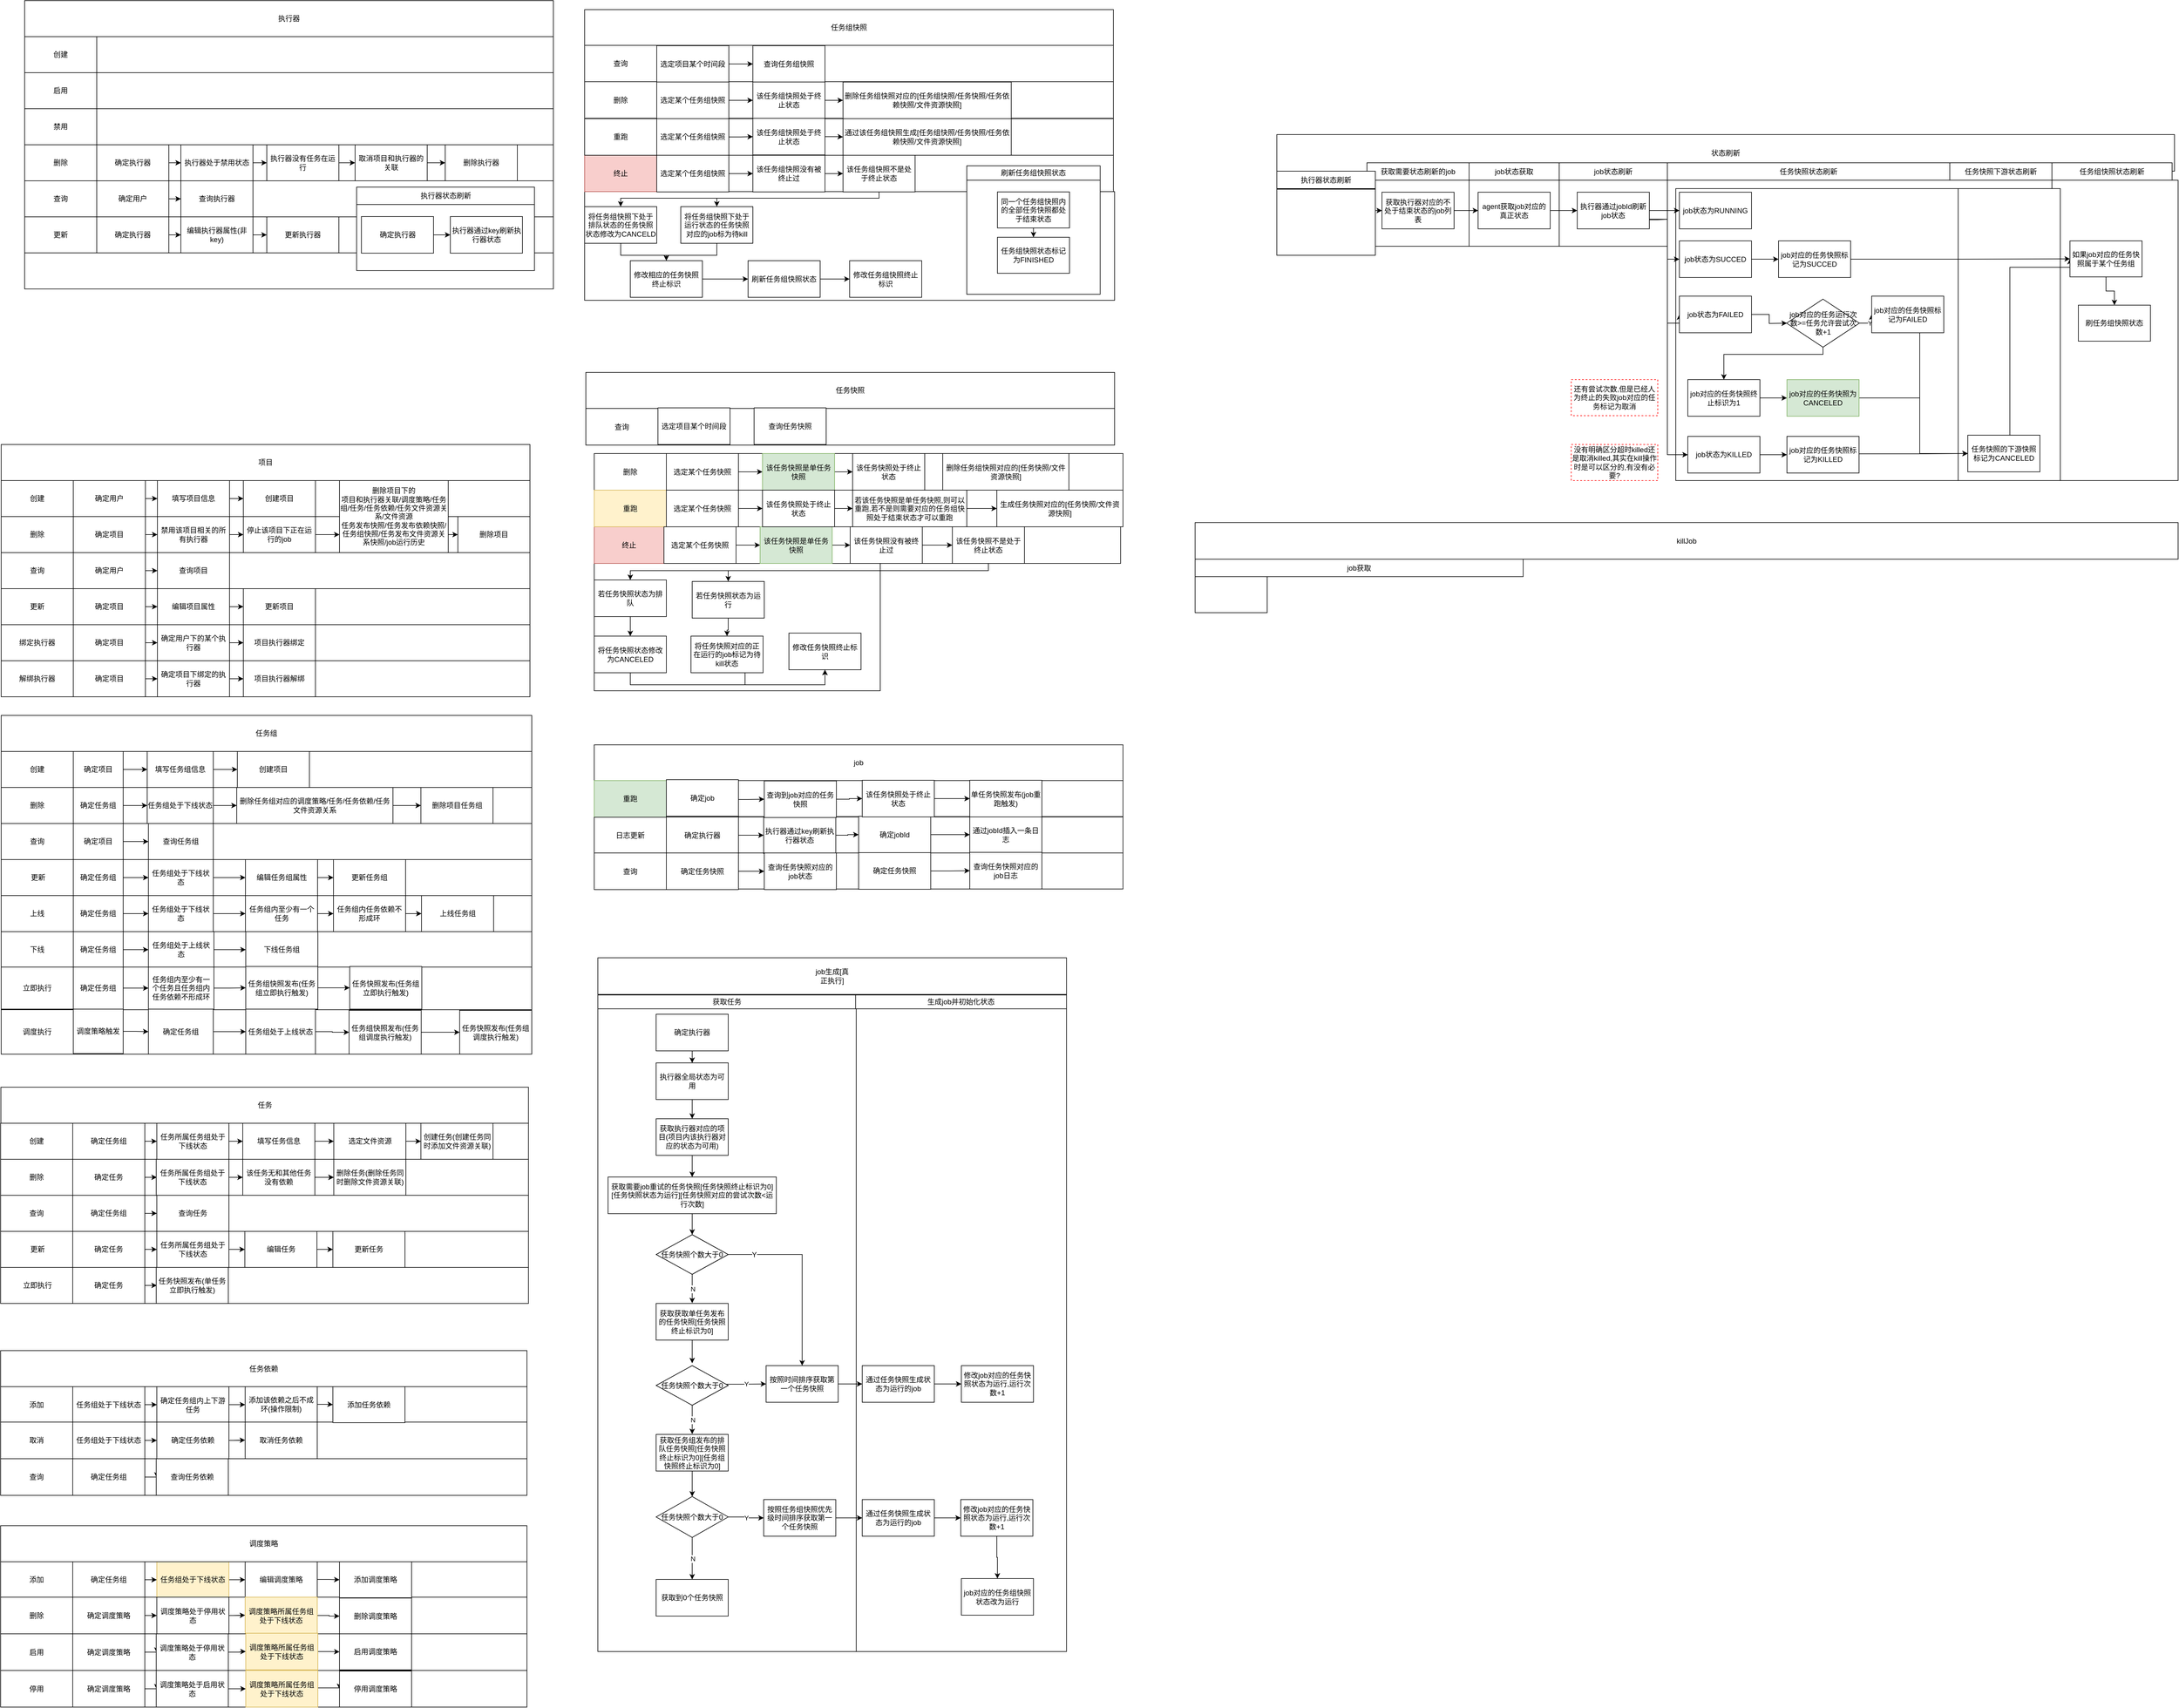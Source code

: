 <mxfile pages="1" version="11.2.8" type="github"><diagram id="QJy8FBquUg6471CI0mbo" name="Page-1"><mxGraphModel dx="2235" dy="1901" grid="1" gridSize="10" guides="1" tooltips="1" connect="1" arrows="1" fold="1" page="1" pageScale="1" pageWidth="827" pageHeight="1169" math="0" shadow="0"><root><mxCell id="0"/><mxCell id="1" parent="0"/><mxCell id="0YfJbAxWY2kfpbJMo5Ti-34" value="" style="rounded=0;whiteSpace=wrap;html=1;" parent="1" vertex="1"><mxGeometry x="-14" y="-609" width="880" height="420" as="geometry"/></mxCell><mxCell id="0YfJbAxWY2kfpbJMo5Ti-63" value="" style="rounded=0;whiteSpace=wrap;html=1;" parent="1" vertex="1"><mxGeometry x="106" y="-369" width="760" height="60" as="geometry"/></mxCell><mxCell id="0YfJbAxWY2kfpbJMo5Ti-77" value="" style="rounded=0;whiteSpace=wrap;html=1;" parent="1" vertex="1"><mxGeometry x="106" y="-309" width="760" height="60" as="geometry"/></mxCell><mxCell id="0YfJbAxWY2kfpbJMo5Ti-363" value="" style="rounded=0;whiteSpace=wrap;html=1;" parent="1" vertex="1"><mxGeometry x="1038" y="-412" width="760" height="61" as="geometry"/></mxCell><mxCell id="xDmJbw8TGyV0t1AZ2GoZ-25" value="" style="rounded=0;whiteSpace=wrap;html=1;" vertex="1" parent="1"><mxGeometry x="918" y="-351" width="882" height="181" as="geometry"/></mxCell><mxCell id="xDmJbw8TGyV0t1AZ2GoZ-42" value="" style="rounded=0;whiteSpace=wrap;html=1;" vertex="1" parent="1"><mxGeometry x="1554" y="-370" width="222" height="190" as="geometry"/></mxCell><mxCell id="xDmJbw8TGyV0t1AZ2GoZ-8" value="" style="rounded=0;whiteSpace=wrap;html=1;" vertex="1" parent="1"><mxGeometry x="934" y="268" width="476" height="212" as="geometry"/></mxCell><mxCell id="xDmJbw8TGyV0t1AZ2GoZ-3" value="" style="rounded=0;whiteSpace=wrap;html=1;" vertex="1" parent="1"><mxGeometry x="1054" y="690" width="760" height="60" as="geometry"/></mxCell><mxCell id="xDmJbw8TGyV0t1AZ2GoZ-1" value="" style="rounded=0;whiteSpace=wrap;html=1;" vertex="1" parent="1"><mxGeometry x="1050" y="207" width="760" height="61" as="geometry"/></mxCell><mxCell id="V-AtM1k3PXx3-HZumMD--28" value="" style="rounded=0;whiteSpace=wrap;html=1;" parent="1" vertex="1"><mxGeometry x="3360" y="-370" width="210" height="500" as="geometry"/></mxCell><mxCell id="V-AtM1k3PXx3-HZumMD--58" value="" style="rounded=0;whiteSpace=wrap;html=1;" parent="1" vertex="1"><mxGeometry x="3204" y="-356" width="170" height="486" as="geometry"/></mxCell><mxCell id="V-AtM1k3PXx3-HZumMD--27" value="" style="rounded=0;whiteSpace=wrap;html=1;" parent="1" vertex="1"><mxGeometry x="2734" y="-356" width="470" height="486" as="geometry"/></mxCell><mxCell id="V-AtM1k3PXx3-HZumMD--23" value="" style="rounded=0;whiteSpace=wrap;html=1;" parent="1" vertex="1"><mxGeometry x="2540" y="-370" width="180" height="110" as="geometry"/></mxCell><mxCell id="V-AtM1k3PXx3-HZumMD--20" value="" style="rounded=0;whiteSpace=wrap;html=1;" parent="1" vertex="1"><mxGeometry x="2390" y="-370" width="150" height="110" as="geometry"/></mxCell><mxCell id="V-AtM1k3PXx3-HZumMD--17" value="" style="rounded=0;whiteSpace=wrap;html=1;" parent="1" vertex="1"><mxGeometry x="2220" y="-370" width="170" height="110" as="geometry"/></mxCell><mxCell id="V-AtM1k3PXx3-HZumMD--12" value="" style="rounded=0;whiteSpace=wrap;html=1;" parent="1" vertex="1"><mxGeometry x="538.5" y="-329.5" width="296" height="110" as="geometry"/></mxCell><mxCell id="V-AtM1k3PXx3-HZumMD--9" value="" style="rounded=0;whiteSpace=wrap;html=1;" parent="1" vertex="1"><mxGeometry x="1370" y="1009.5" width="350" height="1070" as="geometry"/></mxCell><mxCell id="0YfJbAxWY2kfpbJMo5Ti-564" value="" style="rounded=0;whiteSpace=wrap;html=1;" parent="1" vertex="1"><mxGeometry x="940" y="1009.5" width="430" height="1070" as="geometry"/></mxCell><mxCell id="0YfJbAxWY2kfpbJMo5Ti-8" value="创建" style="rounded=0;whiteSpace=wrap;html=1;" parent="1" vertex="1"><mxGeometry x="-14" y="-609" width="120" height="60" as="geometry"/></mxCell><mxCell id="0YfJbAxWY2kfpbJMo5Ti-10" value="启用" style="rounded=0;whiteSpace=wrap;html=1;" parent="1" vertex="1"><mxGeometry x="-14" y="-549" width="120" height="60" as="geometry"/></mxCell><mxCell id="0YfJbAxWY2kfpbJMo5Ti-15" value="删除" style="rounded=0;whiteSpace=wrap;html=1;" parent="1" vertex="1"><mxGeometry x="-14" y="-429" width="120" height="60" as="geometry"/></mxCell><mxCell id="0YfJbAxWY2kfpbJMo5Ti-26" value="执行器" style="rounded=0;whiteSpace=wrap;html=1;" parent="1" vertex="1"><mxGeometry x="-14" y="-669" width="880" height="60" as="geometry"/></mxCell><mxCell id="0YfJbAxWY2kfpbJMo5Ti-27" value="项目" style="rounded=0;whiteSpace=wrap;html=1;" parent="1" vertex="1"><mxGeometry x="-53" y="70" width="880" height="60" as="geometry"/></mxCell><mxCell id="0YfJbAxWY2kfpbJMo5Ti-28" value="任务组" style="rounded=0;whiteSpace=wrap;html=1;" parent="1" vertex="1"><mxGeometry x="-53" y="521" width="883" height="60" as="geometry"/></mxCell><mxCell id="0YfJbAxWY2kfpbJMo5Ti-36" value="查询" style="rounded=0;whiteSpace=wrap;html=1;" parent="1" vertex="1"><mxGeometry x="-14" y="-369" width="120" height="60" as="geometry"/></mxCell><mxCell id="0YfJbAxWY2kfpbJMo5Ti-45" style="edgeStyle=orthogonalEdgeStyle;rounded=0;orthogonalLoop=1;jettySize=auto;html=1;entryX=0;entryY=0.5;entryDx=0;entryDy=0;" parent="1" source="0YfJbAxWY2kfpbJMo5Ti-11" target="0YfJbAxWY2kfpbJMo5Ti-44" edge="1"><mxGeometry relative="1" as="geometry"/></mxCell><mxCell id="0YfJbAxWY2kfpbJMo5Ti-11" value="填写执行器信息" style="rounded=0;whiteSpace=wrap;html=1;" parent="1" vertex="1"><mxGeometry x="243" y="-609" width="123" height="60" as="geometry"/></mxCell><mxCell id="0YfJbAxWY2kfpbJMo5Ti-44" value="创建执行器" style="rounded=0;whiteSpace=wrap;html=1;" parent="1" vertex="1"><mxGeometry x="389" y="-609" width="120" height="60" as="geometry"/></mxCell><mxCell id="0YfJbAxWY2kfpbJMo5Ti-69" style="edgeStyle=orthogonalEdgeStyle;rounded=0;orthogonalLoop=1;jettySize=auto;html=1;entryX=0;entryY=0.5;entryDx=0;entryDy=0;" parent="1" source="0YfJbAxWY2kfpbJMo5Ti-47" target="0YfJbAxWY2kfpbJMo5Ti-54" edge="1"><mxGeometry relative="1" as="geometry"/></mxCell><mxCell id="0YfJbAxWY2kfpbJMo5Ti-47" value="确定执行器" style="rounded=0;whiteSpace=wrap;html=1;" parent="1" vertex="1"><mxGeometry x="106" y="-549" width="120" height="60" as="geometry"/></mxCell><mxCell id="0YfJbAxWY2kfpbJMo5Ti-48" value="启用执行器" style="rounded=0;whiteSpace=wrap;html=1;" parent="1" vertex="1"><mxGeometry x="389" y="-549" width="120" height="60" as="geometry"/></mxCell><mxCell id="0YfJbAxWY2kfpbJMo5Ti-50" value="" style="rounded=0;whiteSpace=wrap;html=1;" parent="1" vertex="1"><mxGeometry x="106" y="-429" width="760" height="60" as="geometry"/></mxCell><mxCell id="0YfJbAxWY2kfpbJMo5Ti-57" style="edgeStyle=orthogonalEdgeStyle;rounded=0;orthogonalLoop=1;jettySize=auto;html=1;entryX=0;entryY=0.5;entryDx=0;entryDy=0;" parent="1" source="0YfJbAxWY2kfpbJMo5Ti-51" target="0YfJbAxWY2kfpbJMo5Ti-52" edge="1"><mxGeometry relative="1" as="geometry"/></mxCell><mxCell id="0YfJbAxWY2kfpbJMo5Ti-51" value="确定执行器" style="rounded=0;whiteSpace=wrap;html=1;" parent="1" vertex="1"><mxGeometry x="106" y="-429" width="120" height="60" as="geometry"/></mxCell><mxCell id="0YfJbAxWY2kfpbJMo5Ti-59" style="edgeStyle=orthogonalEdgeStyle;rounded=0;orthogonalLoop=1;jettySize=auto;html=1;entryX=0;entryY=0.5;entryDx=0;entryDy=0;" parent="1" source="0YfJbAxWY2kfpbJMo5Ti-52" target="0YfJbAxWY2kfpbJMo5Ti-58" edge="1"><mxGeometry relative="1" as="geometry"/></mxCell><mxCell id="0YfJbAxWY2kfpbJMo5Ti-52" value="执行器处于禁用状态" style="rounded=0;whiteSpace=wrap;html=1;" parent="1" vertex="1"><mxGeometry x="246" y="-429" width="120" height="60" as="geometry"/></mxCell><mxCell id="0YfJbAxWY2kfpbJMo5Ti-62" style="edgeStyle=orthogonalEdgeStyle;rounded=0;orthogonalLoop=1;jettySize=auto;html=1;entryX=0;entryY=0.5;entryDx=0;entryDy=0;" parent="1" source="0YfJbAxWY2kfpbJMo5Ti-53" target="0YfJbAxWY2kfpbJMo5Ti-60" edge="1"><mxGeometry relative="1" as="geometry"/></mxCell><mxCell id="0YfJbAxWY2kfpbJMo5Ti-53" value="取消项目和执行器的关联" style="rounded=0;whiteSpace=wrap;html=1;" parent="1" vertex="1"><mxGeometry x="536" y="-429" width="120" height="60" as="geometry"/></mxCell><mxCell id="0YfJbAxWY2kfpbJMo5Ti-70" style="edgeStyle=orthogonalEdgeStyle;rounded=0;orthogonalLoop=1;jettySize=auto;html=1;entryX=0;entryY=0.5;entryDx=0;entryDy=0;" parent="1" source="0YfJbAxWY2kfpbJMo5Ti-54" target="0YfJbAxWY2kfpbJMo5Ti-48" edge="1"><mxGeometry relative="1" as="geometry"/></mxCell><mxCell id="0YfJbAxWY2kfpbJMo5Ti-54" value="执行器处于禁用状态" style="rounded=0;whiteSpace=wrap;html=1;" parent="1" vertex="1"><mxGeometry x="246" y="-549" width="120" height="60" as="geometry"/></mxCell><mxCell id="0YfJbAxWY2kfpbJMo5Ti-61" style="edgeStyle=orthogonalEdgeStyle;rounded=0;orthogonalLoop=1;jettySize=auto;html=1;entryX=0;entryY=0.5;entryDx=0;entryDy=0;" parent="1" source="0YfJbAxWY2kfpbJMo5Ti-58" target="0YfJbAxWY2kfpbJMo5Ti-53" edge="1"><mxGeometry relative="1" as="geometry"/></mxCell><mxCell id="0YfJbAxWY2kfpbJMo5Ti-58" value="执行器没有任务在运行" style="rounded=0;whiteSpace=wrap;html=1;" parent="1" vertex="1"><mxGeometry x="389" y="-429" width="120" height="60" as="geometry"/></mxCell><mxCell id="0YfJbAxWY2kfpbJMo5Ti-60" value="删除执行器" style="rounded=0;whiteSpace=wrap;html=1;" parent="1" vertex="1"><mxGeometry x="686" y="-429" width="120" height="60" as="geometry"/></mxCell><mxCell id="0YfJbAxWY2kfpbJMo5Ti-64" value="查询执行器" style="rounded=0;whiteSpace=wrap;html=1;" parent="1" vertex="1"><mxGeometry x="246" y="-369" width="120" height="60" as="geometry"/></mxCell><mxCell id="0YfJbAxWY2kfpbJMo5Ti-66" style="edgeStyle=orthogonalEdgeStyle;rounded=0;orthogonalLoop=1;jettySize=auto;html=1;entryX=0;entryY=0.5;entryDx=0;entryDy=0;" parent="1" source="0YfJbAxWY2kfpbJMo5Ti-65" target="0YfJbAxWY2kfpbJMo5Ti-64" edge="1"><mxGeometry relative="1" as="geometry"/></mxCell><mxCell id="0YfJbAxWY2kfpbJMo5Ti-65" value="确定用户" style="rounded=0;whiteSpace=wrap;html=1;" parent="1" vertex="1"><mxGeometry x="106" y="-369" width="120" height="60" as="geometry"/></mxCell><mxCell id="0YfJbAxWY2kfpbJMo5Ti-67" value="禁用" style="rounded=0;whiteSpace=wrap;html=1;" parent="1" vertex="1"><mxGeometry x="-14" y="-489" width="120" height="60" as="geometry"/></mxCell><mxCell id="0YfJbAxWY2kfpbJMo5Ti-75" style="edgeStyle=orthogonalEdgeStyle;rounded=0;orthogonalLoop=1;jettySize=auto;html=1;entryX=0;entryY=0.5;entryDx=0;entryDy=0;" parent="1" source="0YfJbAxWY2kfpbJMo5Ti-71" target="0YfJbAxWY2kfpbJMo5Ti-72" edge="1"><mxGeometry relative="1" as="geometry"/></mxCell><mxCell id="0YfJbAxWY2kfpbJMo5Ti-71" value="确定执行器" style="rounded=0;whiteSpace=wrap;html=1;" parent="1" vertex="1"><mxGeometry x="106" y="-489" width="120" height="60" as="geometry"/></mxCell><mxCell id="0YfJbAxWY2kfpbJMo5Ti-74" style="edgeStyle=orthogonalEdgeStyle;rounded=0;orthogonalLoop=1;jettySize=auto;html=1;entryX=0;entryY=0.5;entryDx=0;entryDy=0;" parent="1" source="0YfJbAxWY2kfpbJMo5Ti-72" target="0YfJbAxWY2kfpbJMo5Ti-73" edge="1"><mxGeometry relative="1" as="geometry"/></mxCell><mxCell id="0YfJbAxWY2kfpbJMo5Ti-72" value="执行器处于启用状态" style="rounded=0;whiteSpace=wrap;html=1;" parent="1" vertex="1"><mxGeometry x="246" y="-489" width="120" height="60" as="geometry"/></mxCell><mxCell id="0YfJbAxWY2kfpbJMo5Ti-73" value="禁用执行器" style="rounded=0;whiteSpace=wrap;html=1;" parent="1" vertex="1"><mxGeometry x="389" y="-489" width="120" height="60" as="geometry"/></mxCell><mxCell id="0YfJbAxWY2kfpbJMo5Ti-76" value="更新" style="rounded=0;whiteSpace=wrap;html=1;" parent="1" vertex="1"><mxGeometry x="-14" y="-309" width="120" height="60" as="geometry"/></mxCell><mxCell id="0YfJbAxWY2kfpbJMo5Ti-80" style="edgeStyle=orthogonalEdgeStyle;rounded=0;orthogonalLoop=1;jettySize=auto;html=1;entryX=0;entryY=0.5;entryDx=0;entryDy=0;" parent="1" source="0YfJbAxWY2kfpbJMo5Ti-78" target="0YfJbAxWY2kfpbJMo5Ti-79" edge="1"><mxGeometry relative="1" as="geometry"/></mxCell><mxCell id="0YfJbAxWY2kfpbJMo5Ti-78" value="确定执行器" style="rounded=0;whiteSpace=wrap;html=1;" parent="1" vertex="1"><mxGeometry x="106" y="-309" width="120" height="60" as="geometry"/></mxCell><mxCell id="0YfJbAxWY2kfpbJMo5Ti-82" style="edgeStyle=orthogonalEdgeStyle;rounded=0;orthogonalLoop=1;jettySize=auto;html=1;entryX=0;entryY=0.5;entryDx=0;entryDy=0;" parent="1" source="0YfJbAxWY2kfpbJMo5Ti-79" target="0YfJbAxWY2kfpbJMo5Ti-81" edge="1"><mxGeometry relative="1" as="geometry"/></mxCell><mxCell id="0YfJbAxWY2kfpbJMo5Ti-79" value="编辑执行器属性(非key)" style="rounded=0;whiteSpace=wrap;html=1;" parent="1" vertex="1"><mxGeometry x="246" y="-309" width="120" height="60" as="geometry"/></mxCell><mxCell id="0YfJbAxWY2kfpbJMo5Ti-81" value="更新执行器" style="rounded=0;whiteSpace=wrap;html=1;" parent="1" vertex="1"><mxGeometry x="389" y="-309" width="120" height="60" as="geometry"/></mxCell><mxCell id="0YfJbAxWY2kfpbJMo5Ti-86" style="edgeStyle=orthogonalEdgeStyle;rounded=0;orthogonalLoop=1;jettySize=auto;html=1;entryX=0;entryY=0.5;entryDx=0;entryDy=0;" parent="1" edge="1"><mxGeometry relative="1" as="geometry"><mxPoint x="246" y="-219" as="targetPoint"/></mxGeometry></mxCell><mxCell id="0YfJbAxWY2kfpbJMo5Ti-88" style="edgeStyle=orthogonalEdgeStyle;rounded=0;orthogonalLoop=1;jettySize=auto;html=1;entryX=0;entryY=0.5;entryDx=0;entryDy=0;" parent="1" edge="1"><mxGeometry relative="1" as="geometry"><mxPoint x="389" y="-219" as="targetPoint"/></mxGeometry></mxCell><mxCell id="0YfJbAxWY2kfpbJMo5Ti-89" value="" style="rounded=0;whiteSpace=wrap;html=1;" parent="1" vertex="1"><mxGeometry x="-53" y="130" width="880" height="360" as="geometry"/></mxCell><mxCell id="0YfJbAxWY2kfpbJMo5Ti-90" value="创建" style="rounded=0;whiteSpace=wrap;html=1;" parent="1" vertex="1"><mxGeometry x="-53" y="130" width="120" height="60" as="geometry"/></mxCell><mxCell id="0YfJbAxWY2kfpbJMo5Ti-92" value="&lt;div&gt;删除&lt;/div&gt;" style="rounded=0;whiteSpace=wrap;html=1;" parent="1" vertex="1"><mxGeometry x="-53" y="190" width="120" height="60" as="geometry"/></mxCell><mxCell id="0YfJbAxWY2kfpbJMo5Ti-94" value="查询" style="rounded=0;whiteSpace=wrap;html=1;" parent="1" vertex="1"><mxGeometry x="-53" y="250" width="120" height="60" as="geometry"/></mxCell><mxCell id="0YfJbAxWY2kfpbJMo5Ti-95" value="" style="rounded=0;whiteSpace=wrap;html=1;" parent="1" vertex="1"><mxGeometry x="67" y="130" width="760" height="60" as="geometry"/></mxCell><mxCell id="0YfJbAxWY2kfpbJMo5Ti-96" style="edgeStyle=orthogonalEdgeStyle;rounded=0;orthogonalLoop=1;jettySize=auto;html=1;entryX=0;entryY=0.5;entryDx=0;entryDy=0;" parent="1" source="0YfJbAxWY2kfpbJMo5Ti-97" target="0YfJbAxWY2kfpbJMo5Ti-98" edge="1"><mxGeometry relative="1" as="geometry"/></mxCell><mxCell id="0YfJbAxWY2kfpbJMo5Ti-97" value="填写项目信息" style="rounded=0;whiteSpace=wrap;html=1;" parent="1" vertex="1"><mxGeometry x="207" y="130" width="120" height="60" as="geometry"/></mxCell><mxCell id="0YfJbAxWY2kfpbJMo5Ti-98" value="创建项目" style="rounded=0;whiteSpace=wrap;html=1;" parent="1" vertex="1"><mxGeometry x="350" y="130" width="120" height="60" as="geometry"/></mxCell><mxCell id="0YfJbAxWY2kfpbJMo5Ti-103" value="" style="rounded=0;whiteSpace=wrap;html=1;" parent="1" vertex="1"><mxGeometry x="67" y="190" width="760" height="60" as="geometry"/></mxCell><mxCell id="0YfJbAxWY2kfpbJMo5Ti-104" style="edgeStyle=orthogonalEdgeStyle;rounded=0;orthogonalLoop=1;jettySize=auto;html=1;entryX=0;entryY=0.5;entryDx=0;entryDy=0;" parent="1" source="0YfJbAxWY2kfpbJMo5Ti-105" target="0YfJbAxWY2kfpbJMo5Ti-107" edge="1"><mxGeometry relative="1" as="geometry"/></mxCell><mxCell id="0YfJbAxWY2kfpbJMo5Ti-105" value="确定项目" style="rounded=0;whiteSpace=wrap;html=1;" parent="1" vertex="1"><mxGeometry x="67" y="190" width="120" height="60" as="geometry"/></mxCell><mxCell id="0YfJbAxWY2kfpbJMo5Ti-106" style="edgeStyle=orthogonalEdgeStyle;rounded=0;orthogonalLoop=1;jettySize=auto;html=1;entryX=0;entryY=0.5;entryDx=0;entryDy=0;" parent="1" source="0YfJbAxWY2kfpbJMo5Ti-107" target="0YfJbAxWY2kfpbJMo5Ti-113" edge="1"><mxGeometry relative="1" as="geometry"/></mxCell><mxCell id="0YfJbAxWY2kfpbJMo5Ti-107" value="禁用该项目相关的所有执行器" style="rounded=0;whiteSpace=wrap;html=1;" parent="1" vertex="1"><mxGeometry x="207" y="190" width="120" height="60" as="geometry"/></mxCell><mxCell id="0YfJbAxWY2kfpbJMo5Ti-108" style="edgeStyle=orthogonalEdgeStyle;rounded=0;orthogonalLoop=1;jettySize=auto;html=1;entryX=0;entryY=0.5;entryDx=0;entryDy=0;" parent="1" source="0YfJbAxWY2kfpbJMo5Ti-109" target="0YfJbAxWY2kfpbJMo5Ti-114" edge="1"><mxGeometry relative="1" as="geometry"/></mxCell><mxCell id="0YfJbAxWY2kfpbJMo5Ti-218" style="edgeStyle=orthogonalEdgeStyle;rounded=0;orthogonalLoop=1;jettySize=auto;html=1;entryX=0;entryY=0.75;entryDx=0;entryDy=0;" parent="1" source="0YfJbAxWY2kfpbJMo5Ti-113" target="0YfJbAxWY2kfpbJMo5Ti-109" edge="1"><mxGeometry relative="1" as="geometry"/></mxCell><mxCell id="0YfJbAxWY2kfpbJMo5Ti-113" value="停止该项目下正在运行的job" style="rounded=0;whiteSpace=wrap;html=1;" parent="1" vertex="1"><mxGeometry x="350" y="190" width="120" height="60" as="geometry"/></mxCell><mxCell id="0YfJbAxWY2kfpbJMo5Ti-114" value="删除项目" style="rounded=0;whiteSpace=wrap;html=1;" parent="1" vertex="1"><mxGeometry x="707" y="190" width="120" height="60" as="geometry"/></mxCell><mxCell id="0YfJbAxWY2kfpbJMo5Ti-115" value="" style="rounded=0;whiteSpace=wrap;html=1;" parent="1" vertex="1"><mxGeometry x="67" y="250" width="760" height="60" as="geometry"/></mxCell><mxCell id="0YfJbAxWY2kfpbJMo5Ti-116" value="查询项目" style="rounded=0;whiteSpace=wrap;html=1;" parent="1" vertex="1"><mxGeometry x="207" y="250" width="120" height="60" as="geometry"/></mxCell><mxCell id="0YfJbAxWY2kfpbJMo5Ti-117" style="edgeStyle=orthogonalEdgeStyle;rounded=0;orthogonalLoop=1;jettySize=auto;html=1;entryX=0;entryY=0.5;entryDx=0;entryDy=0;" parent="1" source="0YfJbAxWY2kfpbJMo5Ti-118" target="0YfJbAxWY2kfpbJMo5Ti-116" edge="1"><mxGeometry relative="1" as="geometry"/></mxCell><mxCell id="0YfJbAxWY2kfpbJMo5Ti-118" value="确定用户" style="rounded=0;whiteSpace=wrap;html=1;" parent="1" vertex="1"><mxGeometry x="67" y="250" width="120" height="60" as="geometry"/></mxCell><mxCell id="0YfJbAxWY2kfpbJMo5Ti-126" value="更新" style="rounded=0;whiteSpace=wrap;html=1;" parent="1" vertex="1"><mxGeometry x="-53" y="310" width="120" height="60" as="geometry"/></mxCell><mxCell id="0YfJbAxWY2kfpbJMo5Ti-127" value="" style="rounded=0;whiteSpace=wrap;html=1;" parent="1" vertex="1"><mxGeometry x="67" y="310" width="760" height="60" as="geometry"/></mxCell><mxCell id="0YfJbAxWY2kfpbJMo5Ti-128" style="edgeStyle=orthogonalEdgeStyle;rounded=0;orthogonalLoop=1;jettySize=auto;html=1;entryX=0;entryY=0.5;entryDx=0;entryDy=0;" parent="1" source="0YfJbAxWY2kfpbJMo5Ti-129" target="0YfJbAxWY2kfpbJMo5Ti-131" edge="1"><mxGeometry relative="1" as="geometry"/></mxCell><mxCell id="0YfJbAxWY2kfpbJMo5Ti-129" value="确定项目" style="rounded=0;whiteSpace=wrap;html=1;" parent="1" vertex="1"><mxGeometry x="67" y="310" width="120" height="60" as="geometry"/></mxCell><mxCell id="0YfJbAxWY2kfpbJMo5Ti-130" style="edgeStyle=orthogonalEdgeStyle;rounded=0;orthogonalLoop=1;jettySize=auto;html=1;entryX=0;entryY=0.5;entryDx=0;entryDy=0;" parent="1" source="0YfJbAxWY2kfpbJMo5Ti-131" target="0YfJbAxWY2kfpbJMo5Ti-132" edge="1"><mxGeometry relative="1" as="geometry"/></mxCell><mxCell id="0YfJbAxWY2kfpbJMo5Ti-131" value="编辑项目属性" style="rounded=0;whiteSpace=wrap;html=1;" parent="1" vertex="1"><mxGeometry x="207" y="310" width="120" height="60" as="geometry"/></mxCell><mxCell id="0YfJbAxWY2kfpbJMo5Ti-132" value="更新项目" style="rounded=0;whiteSpace=wrap;html=1;" parent="1" vertex="1"><mxGeometry x="350" y="310" width="120" height="60" as="geometry"/></mxCell><mxCell id="0YfJbAxWY2kfpbJMo5Ti-140" style="edgeStyle=orthogonalEdgeStyle;rounded=0;orthogonalLoop=1;jettySize=auto;html=1;entryX=0;entryY=0.5;entryDx=0;entryDy=0;" parent="1" source="0YfJbAxWY2kfpbJMo5Ti-139" target="0YfJbAxWY2kfpbJMo5Ti-11" edge="1"><mxGeometry relative="1" as="geometry"/></mxCell><mxCell id="0YfJbAxWY2kfpbJMo5Ti-139" value="确定用户" style="rounded=0;whiteSpace=wrap;html=1;" parent="1" vertex="1"><mxGeometry x="106" y="-609" width="120" height="60" as="geometry"/></mxCell><mxCell id="0YfJbAxWY2kfpbJMo5Ti-142" style="edgeStyle=orthogonalEdgeStyle;rounded=0;orthogonalLoop=1;jettySize=auto;html=1;entryX=0;entryY=0.5;entryDx=0;entryDy=0;" parent="1" source="0YfJbAxWY2kfpbJMo5Ti-141" target="0YfJbAxWY2kfpbJMo5Ti-97" edge="1"><mxGeometry relative="1" as="geometry"/></mxCell><mxCell id="0YfJbAxWY2kfpbJMo5Ti-141" value="确定用户" style="rounded=0;whiteSpace=wrap;html=1;" parent="1" vertex="1"><mxGeometry x="67" y="130" width="120" height="60" as="geometry"/></mxCell><mxCell id="0YfJbAxWY2kfpbJMo5Ti-143" value="" style="rounded=0;whiteSpace=wrap;html=1;" parent="1" vertex="1"><mxGeometry x="-53" y="581" width="883" height="499" as="geometry"/></mxCell><mxCell id="0YfJbAxWY2kfpbJMo5Ti-144" value="创建" style="rounded=0;whiteSpace=wrap;html=1;" parent="1" vertex="1"><mxGeometry x="-53" y="581" width="120" height="60" as="geometry"/></mxCell><mxCell id="0YfJbAxWY2kfpbJMo5Ti-145" value="&lt;div&gt;删除&lt;/div&gt;" style="rounded=0;whiteSpace=wrap;html=1;" parent="1" vertex="1"><mxGeometry x="-53" y="641" width="120" height="60" as="geometry"/></mxCell><mxCell id="0YfJbAxWY2kfpbJMo5Ti-146" value="查询" style="rounded=0;whiteSpace=wrap;html=1;" parent="1" vertex="1"><mxGeometry x="-53" y="701" width="120" height="60" as="geometry"/></mxCell><mxCell id="0YfJbAxWY2kfpbJMo5Ti-147" value="" style="rounded=0;whiteSpace=wrap;html=1;" parent="1" vertex="1"><mxGeometry x="67" y="581" width="763" height="60" as="geometry"/></mxCell><mxCell id="0YfJbAxWY2kfpbJMo5Ti-148" style="edgeStyle=orthogonalEdgeStyle;rounded=0;orthogonalLoop=1;jettySize=auto;html=1;entryX=0;entryY=0.5;entryDx=0;entryDy=0;" parent="1" source="0YfJbAxWY2kfpbJMo5Ti-149" target="0YfJbAxWY2kfpbJMo5Ti-150" edge="1"><mxGeometry relative="1" as="geometry"/></mxCell><mxCell id="0YfJbAxWY2kfpbJMo5Ti-149" value="填写任务组信息" style="rounded=0;whiteSpace=wrap;html=1;" parent="1" vertex="1"><mxGeometry x="190" y="581" width="110" height="60" as="geometry"/></mxCell><mxCell id="0YfJbAxWY2kfpbJMo5Ti-150" value="创建项目" style="rounded=0;whiteSpace=wrap;html=1;" parent="1" vertex="1"><mxGeometry x="340" y="581" width="120" height="60" as="geometry"/></mxCell><mxCell id="0YfJbAxWY2kfpbJMo5Ti-151" value="" style="rounded=0;whiteSpace=wrap;html=1;" parent="1" vertex="1"><mxGeometry x="67" y="641" width="763" height="60" as="geometry"/></mxCell><mxCell id="0YfJbAxWY2kfpbJMo5Ti-152" style="edgeStyle=orthogonalEdgeStyle;rounded=0;orthogonalLoop=1;jettySize=auto;html=1;entryX=0;entryY=0.5;entryDx=0;entryDy=0;" parent="1" source="0YfJbAxWY2kfpbJMo5Ti-153" target="0YfJbAxWY2kfpbJMo5Ti-155" edge="1"><mxGeometry relative="1" as="geometry"/></mxCell><mxCell id="0YfJbAxWY2kfpbJMo5Ti-153" value="确定任务组" style="rounded=0;whiteSpace=wrap;html=1;" parent="1" vertex="1"><mxGeometry x="67" y="641" width="83" height="60" as="geometry"/></mxCell><mxCell id="0YfJbAxWY2kfpbJMo5Ti-154" style="edgeStyle=orthogonalEdgeStyle;rounded=0;orthogonalLoop=1;jettySize=auto;html=1;entryX=0;entryY=0.5;entryDx=0;entryDy=0;" parent="1" source="0YfJbAxWY2kfpbJMo5Ti-155" target="0YfJbAxWY2kfpbJMo5Ti-159" edge="1"><mxGeometry relative="1" as="geometry"/></mxCell><mxCell id="0YfJbAxWY2kfpbJMo5Ti-155" value="任务组处于下线状态" style="rounded=0;whiteSpace=wrap;html=1;" parent="1" vertex="1"><mxGeometry x="190" y="641" width="110" height="60" as="geometry"/></mxCell><mxCell id="0YfJbAxWY2kfpbJMo5Ti-175" style="edgeStyle=orthogonalEdgeStyle;rounded=0;orthogonalLoop=1;jettySize=auto;html=1;entryX=0;entryY=0.5;entryDx=0;entryDy=0;" parent="1" source="0YfJbAxWY2kfpbJMo5Ti-159" target="0YfJbAxWY2kfpbJMo5Ti-160" edge="1"><mxGeometry relative="1" as="geometry"/></mxCell><mxCell id="0YfJbAxWY2kfpbJMo5Ti-159" value="删除任务组对应的调度策略/任务/任务依赖/任务文件资源关系" style="rounded=0;whiteSpace=wrap;html=1;" parent="1" vertex="1"><mxGeometry x="339" y="641" width="260" height="60" as="geometry"/></mxCell><mxCell id="0YfJbAxWY2kfpbJMo5Ti-160" value="删除项目任务组" style="rounded=0;whiteSpace=wrap;html=1;" parent="1" vertex="1"><mxGeometry x="645.5" y="641" width="120" height="60" as="geometry"/></mxCell><mxCell id="0YfJbAxWY2kfpbJMo5Ti-161" value="" style="rounded=0;whiteSpace=wrap;html=1;" parent="1" vertex="1"><mxGeometry x="67" y="701" width="763" height="60" as="geometry"/></mxCell><mxCell id="0YfJbAxWY2kfpbJMo5Ti-162" value="查询任务组" style="rounded=0;whiteSpace=wrap;html=1;" parent="1" vertex="1"><mxGeometry x="192" y="701" width="108" height="60" as="geometry"/></mxCell><mxCell id="0YfJbAxWY2kfpbJMo5Ti-163" style="edgeStyle=orthogonalEdgeStyle;rounded=0;orthogonalLoop=1;jettySize=auto;html=1;entryX=0;entryY=0.5;entryDx=0;entryDy=0;" parent="1" source="0YfJbAxWY2kfpbJMo5Ti-164" target="0YfJbAxWY2kfpbJMo5Ti-162" edge="1"><mxGeometry relative="1" as="geometry"/></mxCell><mxCell id="0YfJbAxWY2kfpbJMo5Ti-164" value="确定项目" style="rounded=0;whiteSpace=wrap;html=1;" parent="1" vertex="1"><mxGeometry x="67" y="701" width="83" height="60" as="geometry"/></mxCell><mxCell id="0YfJbAxWY2kfpbJMo5Ti-165" value="更新" style="rounded=0;whiteSpace=wrap;html=1;" parent="1" vertex="1"><mxGeometry x="-53" y="761" width="123" height="60" as="geometry"/></mxCell><mxCell id="0YfJbAxWY2kfpbJMo5Ti-166" value="" style="rounded=0;whiteSpace=wrap;html=1;" parent="1" vertex="1"><mxGeometry x="67" y="761" width="763" height="60" as="geometry"/></mxCell><mxCell id="0YfJbAxWY2kfpbJMo5Ti-177" style="edgeStyle=orthogonalEdgeStyle;rounded=0;orthogonalLoop=1;jettySize=auto;html=1;entryX=0;entryY=0.5;entryDx=0;entryDy=0;" parent="1" source="0YfJbAxWY2kfpbJMo5Ti-168" target="0YfJbAxWY2kfpbJMo5Ti-176" edge="1"><mxGeometry relative="1" as="geometry"/></mxCell><mxCell id="0YfJbAxWY2kfpbJMo5Ti-168" value="确定任务组" style="rounded=0;whiteSpace=wrap;html=1;" parent="1" vertex="1"><mxGeometry x="67" y="761" width="83" height="60" as="geometry"/></mxCell><mxCell id="0YfJbAxWY2kfpbJMo5Ti-169" style="edgeStyle=orthogonalEdgeStyle;rounded=0;orthogonalLoop=1;jettySize=auto;html=1;entryX=0;entryY=0.5;entryDx=0;entryDy=0;" parent="1" source="0YfJbAxWY2kfpbJMo5Ti-170" target="0YfJbAxWY2kfpbJMo5Ti-171" edge="1"><mxGeometry relative="1" as="geometry"/></mxCell><mxCell id="0YfJbAxWY2kfpbJMo5Ti-170" value="编辑任务组属性" style="rounded=0;whiteSpace=wrap;html=1;" parent="1" vertex="1"><mxGeometry x="353.5" y="761" width="120" height="60" as="geometry"/></mxCell><mxCell id="0YfJbAxWY2kfpbJMo5Ti-171" value="更新任务组" style="rounded=0;whiteSpace=wrap;html=1;" parent="1" vertex="1"><mxGeometry x="500" y="761" width="120" height="60" as="geometry"/></mxCell><mxCell id="0YfJbAxWY2kfpbJMo5Ti-172" style="edgeStyle=orthogonalEdgeStyle;rounded=0;orthogonalLoop=1;jettySize=auto;html=1;entryX=0;entryY=0.5;entryDx=0;entryDy=0;" parent="1" source="0YfJbAxWY2kfpbJMo5Ti-173" target="0YfJbAxWY2kfpbJMo5Ti-149" edge="1"><mxGeometry relative="1" as="geometry"/></mxCell><mxCell id="0YfJbAxWY2kfpbJMo5Ti-173" value="确定项目" style="rounded=0;whiteSpace=wrap;html=1;" parent="1" vertex="1"><mxGeometry x="67" y="581" width="83" height="60" as="geometry"/></mxCell><mxCell id="0YfJbAxWY2kfpbJMo5Ti-178" style="edgeStyle=orthogonalEdgeStyle;rounded=0;orthogonalLoop=1;jettySize=auto;html=1;entryX=0;entryY=0.5;entryDx=0;entryDy=0;" parent="1" source="0YfJbAxWY2kfpbJMo5Ti-176" target="0YfJbAxWY2kfpbJMo5Ti-170" edge="1"><mxGeometry relative="1" as="geometry"/></mxCell><mxCell id="0YfJbAxWY2kfpbJMo5Ti-176" value="任务组处于下线状态" style="rounded=0;whiteSpace=wrap;html=1;" parent="1" vertex="1"><mxGeometry x="192" y="761" width="108" height="60" as="geometry"/></mxCell><mxCell id="0YfJbAxWY2kfpbJMo5Ti-179" value="上线" style="rounded=0;whiteSpace=wrap;html=1;" parent="1" vertex="1"><mxGeometry x="-53" y="821" width="120" height="60" as="geometry"/></mxCell><mxCell id="0YfJbAxWY2kfpbJMo5Ti-180" value="" style="rounded=0;whiteSpace=wrap;html=1;" parent="1" vertex="1"><mxGeometry x="67" y="821" width="763" height="60" as="geometry"/></mxCell><mxCell id="0YfJbAxWY2kfpbJMo5Ti-194" style="edgeStyle=orthogonalEdgeStyle;rounded=0;orthogonalLoop=1;jettySize=auto;html=1;entryX=0;entryY=0.5;entryDx=0;entryDy=0;" parent="1" source="0YfJbAxWY2kfpbJMo5Ti-181" target="0YfJbAxWY2kfpbJMo5Ti-193" edge="1"><mxGeometry relative="1" as="geometry"/></mxCell><mxCell id="0YfJbAxWY2kfpbJMo5Ti-181" value="任务组内至少有一个任务" style="rounded=0;whiteSpace=wrap;html=1;" parent="1" vertex="1"><mxGeometry x="353.5" y="821" width="120" height="60" as="geometry"/></mxCell><mxCell id="0YfJbAxWY2kfpbJMo5Ti-198" style="edgeStyle=orthogonalEdgeStyle;rounded=0;orthogonalLoop=1;jettySize=auto;html=1;entryX=0;entryY=0.5;entryDx=0;entryDy=0;" parent="1" source="0YfJbAxWY2kfpbJMo5Ti-183" target="0YfJbAxWY2kfpbJMo5Ti-197" edge="1"><mxGeometry relative="1" as="geometry"/></mxCell><mxCell id="0YfJbAxWY2kfpbJMo5Ti-183" value="确定任务组" style="rounded=0;whiteSpace=wrap;html=1;" parent="1" vertex="1"><mxGeometry x="67" y="821" width="83" height="60" as="geometry"/></mxCell><mxCell id="0YfJbAxWY2kfpbJMo5Ti-184" value="下线" style="rounded=0;whiteSpace=wrap;html=1;" parent="1" vertex="1"><mxGeometry x="-53" y="881" width="120" height="60" as="geometry"/></mxCell><mxCell id="0YfJbAxWY2kfpbJMo5Ti-185" value="" style="rounded=0;whiteSpace=wrap;html=1;" parent="1" vertex="1"><mxGeometry x="67" y="881" width="763" height="59" as="geometry"/></mxCell><mxCell id="0YfJbAxWY2kfpbJMo5Ti-186" style="edgeStyle=orthogonalEdgeStyle;rounded=0;orthogonalLoop=1;jettySize=auto;html=1;entryX=0;entryY=0.5;entryDx=0;entryDy=0;" parent="1" source="0YfJbAxWY2kfpbJMo5Ti-187" target="0YfJbAxWY2kfpbJMo5Ti-192" edge="1"><mxGeometry relative="1" as="geometry"/></mxCell><mxCell id="0YfJbAxWY2kfpbJMo5Ti-187" value="确定任务组" style="rounded=0;whiteSpace=wrap;html=1;" parent="1" vertex="1"><mxGeometry x="67" y="881" width="83" height="60" as="geometry"/></mxCell><mxCell id="0YfJbAxWY2kfpbJMo5Ti-188" style="edgeStyle=orthogonalEdgeStyle;rounded=0;orthogonalLoop=1;jettySize=auto;html=1;entryX=0;entryY=0.5;entryDx=0;entryDy=0;" parent="1" edge="1"><mxGeometry relative="1" as="geometry"><mxPoint x="473.5" y="839" as="sourcePoint"/></mxGeometry></mxCell><mxCell id="0YfJbAxWY2kfpbJMo5Ti-191" style="edgeStyle=orthogonalEdgeStyle;rounded=0;orthogonalLoop=1;jettySize=auto;html=1;entryX=0;entryY=0.5;entryDx=0;entryDy=0;" parent="1" source="0YfJbAxWY2kfpbJMo5Ti-192" edge="1"><mxGeometry relative="1" as="geometry"><mxPoint x="354" y="911" as="targetPoint"/></mxGeometry></mxCell><mxCell id="0YfJbAxWY2kfpbJMo5Ti-192" value="任务组处于上线状态" style="rounded=0;whiteSpace=wrap;html=1;" parent="1" vertex="1"><mxGeometry x="192" y="881" width="109" height="60" as="geometry"/></mxCell><mxCell id="0YfJbAxWY2kfpbJMo5Ti-196" style="edgeStyle=orthogonalEdgeStyle;rounded=0;orthogonalLoop=1;jettySize=auto;html=1;entryX=0;entryY=0.5;entryDx=0;entryDy=0;" parent="1" source="0YfJbAxWY2kfpbJMo5Ti-193" target="0YfJbAxWY2kfpbJMo5Ti-195" edge="1"><mxGeometry relative="1" as="geometry"/></mxCell><mxCell id="0YfJbAxWY2kfpbJMo5Ti-193" value="任务组内任务依赖不形成环" style="rounded=0;whiteSpace=wrap;html=1;" parent="1" vertex="1"><mxGeometry x="500" y="821" width="120" height="60" as="geometry"/></mxCell><mxCell id="0YfJbAxWY2kfpbJMo5Ti-195" value="上线任务组" style="rounded=0;whiteSpace=wrap;html=1;" parent="1" vertex="1"><mxGeometry x="646.5" y="821" width="120" height="60" as="geometry"/></mxCell><mxCell id="0YfJbAxWY2kfpbJMo5Ti-199" style="edgeStyle=orthogonalEdgeStyle;rounded=0;orthogonalLoop=1;jettySize=auto;html=1;entryX=0;entryY=0.5;entryDx=0;entryDy=0;" parent="1" source="0YfJbAxWY2kfpbJMo5Ti-197" target="0YfJbAxWY2kfpbJMo5Ti-181" edge="1"><mxGeometry relative="1" as="geometry"/></mxCell><mxCell id="0YfJbAxWY2kfpbJMo5Ti-197" value="任务组处于下线状态" style="rounded=0;whiteSpace=wrap;html=1;" parent="1" vertex="1"><mxGeometry x="192" y="821" width="108" height="60" as="geometry"/></mxCell><mxCell id="0YfJbAxWY2kfpbJMo5Ti-200" value="下线任务组" style="rounded=0;whiteSpace=wrap;html=1;" parent="1" vertex="1"><mxGeometry x="354" y="881" width="120" height="59" as="geometry"/></mxCell><mxCell id="0YfJbAxWY2kfpbJMo5Ti-202" value="绑定执行器" style="rounded=0;whiteSpace=wrap;html=1;" parent="1" vertex="1"><mxGeometry x="-53" y="370" width="120" height="60" as="geometry"/></mxCell><mxCell id="0YfJbAxWY2kfpbJMo5Ti-203" value="" style="rounded=0;whiteSpace=wrap;html=1;" parent="1" vertex="1"><mxGeometry x="67" y="370" width="760" height="60" as="geometry"/></mxCell><mxCell id="0YfJbAxWY2kfpbJMo5Ti-204" style="edgeStyle=orthogonalEdgeStyle;rounded=0;orthogonalLoop=1;jettySize=auto;html=1;entryX=0;entryY=0.5;entryDx=0;entryDy=0;" parent="1" source="0YfJbAxWY2kfpbJMo5Ti-205" target="0YfJbAxWY2kfpbJMo5Ti-207" edge="1"><mxGeometry relative="1" as="geometry"/></mxCell><mxCell id="0YfJbAxWY2kfpbJMo5Ti-205" value="确定项目" style="rounded=0;whiteSpace=wrap;html=1;" parent="1" vertex="1"><mxGeometry x="67" y="370" width="120" height="60" as="geometry"/></mxCell><mxCell id="0YfJbAxWY2kfpbJMo5Ti-206" style="edgeStyle=orthogonalEdgeStyle;rounded=0;orthogonalLoop=1;jettySize=auto;html=1;entryX=0;entryY=0.5;entryDx=0;entryDy=0;" parent="1" source="0YfJbAxWY2kfpbJMo5Ti-207" target="0YfJbAxWY2kfpbJMo5Ti-208" edge="1"><mxGeometry relative="1" as="geometry"/></mxCell><mxCell id="0YfJbAxWY2kfpbJMo5Ti-207" value="确定用户下的某个执行器" style="rounded=0;whiteSpace=wrap;html=1;" parent="1" vertex="1"><mxGeometry x="207" y="370" width="120" height="60" as="geometry"/></mxCell><mxCell id="0YfJbAxWY2kfpbJMo5Ti-208" value="项目执行器绑定" style="rounded=0;whiteSpace=wrap;html=1;" parent="1" vertex="1"><mxGeometry x="350" y="370" width="120" height="60" as="geometry"/></mxCell><mxCell id="0YfJbAxWY2kfpbJMo5Ti-209" value="解绑执行器" style="rounded=0;whiteSpace=wrap;html=1;" parent="1" vertex="1"><mxGeometry x="-53" y="430" width="120" height="60" as="geometry"/></mxCell><mxCell id="0YfJbAxWY2kfpbJMo5Ti-210" value="" style="rounded=0;whiteSpace=wrap;html=1;" parent="1" vertex="1"><mxGeometry x="67" y="430" width="760" height="60" as="geometry"/></mxCell><mxCell id="0YfJbAxWY2kfpbJMo5Ti-211" style="edgeStyle=orthogonalEdgeStyle;rounded=0;orthogonalLoop=1;jettySize=auto;html=1;entryX=0;entryY=0.5;entryDx=0;entryDy=0;" parent="1" source="0YfJbAxWY2kfpbJMo5Ti-212" target="0YfJbAxWY2kfpbJMo5Ti-214" edge="1"><mxGeometry relative="1" as="geometry"/></mxCell><mxCell id="0YfJbAxWY2kfpbJMo5Ti-212" value="确定项目" style="rounded=0;whiteSpace=wrap;html=1;" parent="1" vertex="1"><mxGeometry x="67" y="430" width="120" height="60" as="geometry"/></mxCell><mxCell id="0YfJbAxWY2kfpbJMo5Ti-213" style="edgeStyle=orthogonalEdgeStyle;rounded=0;orthogonalLoop=1;jettySize=auto;html=1;entryX=0;entryY=0.5;entryDx=0;entryDy=0;" parent="1" source="0YfJbAxWY2kfpbJMo5Ti-214" target="0YfJbAxWY2kfpbJMo5Ti-215" edge="1"><mxGeometry relative="1" as="geometry"/></mxCell><mxCell id="0YfJbAxWY2kfpbJMo5Ti-214" value="确定项目下绑定的执行器" style="rounded=0;whiteSpace=wrap;html=1;" parent="1" vertex="1"><mxGeometry x="207" y="430" width="120" height="60" as="geometry"/></mxCell><mxCell id="0YfJbAxWY2kfpbJMo5Ti-215" value="项目执行器解绑" style="rounded=0;whiteSpace=wrap;html=1;" parent="1" vertex="1"><mxGeometry x="350" y="430" width="120" height="60" as="geometry"/></mxCell><mxCell id="0YfJbAxWY2kfpbJMo5Ti-217" style="edgeStyle=orthogonalEdgeStyle;rounded=0;orthogonalLoop=1;jettySize=auto;html=1;entryX=0;entryY=0.5;entryDx=0;entryDy=0;" parent="1" source="0YfJbAxWY2kfpbJMo5Ti-109" target="0YfJbAxWY2kfpbJMo5Ti-114" edge="1"><mxGeometry relative="1" as="geometry"><Array as="points"><mxPoint x="691" y="220"/><mxPoint x="691" y="220"/></Array></mxGeometry></mxCell><mxCell id="0YfJbAxWY2kfpbJMo5Ti-109" value="&lt;div&gt;删除项目下的&lt;/div&gt;&lt;div&gt;项目和执行器关联/调度策略/任务组/任务/任务依赖/任务文件资源关系/文件资源&lt;/div&gt;&lt;div&gt;任务发布快照/任务发布依赖快照/任务组快照/任务发布文件资源关系快照/job运行历史&lt;/div&gt;" style="rounded=0;whiteSpace=wrap;html=1;" parent="1" vertex="1"><mxGeometry x="510" y="130" width="181" height="120" as="geometry"/></mxCell><mxCell id="0YfJbAxWY2kfpbJMo5Ti-219" value="任务" style="rounded=0;whiteSpace=wrap;html=1;" parent="1" vertex="1"><mxGeometry x="-53.5" y="1140" width="878" height="60" as="geometry"/></mxCell><mxCell id="0YfJbAxWY2kfpbJMo5Ti-220" value="" style="rounded=0;whiteSpace=wrap;html=1;" parent="1" vertex="1"><mxGeometry x="-53.5" y="1200" width="878" height="300" as="geometry"/></mxCell><mxCell id="0YfJbAxWY2kfpbJMo5Ti-221" value="创建" style="rounded=0;whiteSpace=wrap;html=1;" parent="1" vertex="1"><mxGeometry x="-54" y="1200" width="120" height="60" as="geometry"/></mxCell><mxCell id="0YfJbAxWY2kfpbJMo5Ti-222" value="&lt;div&gt;删除&lt;/div&gt;" style="rounded=0;whiteSpace=wrap;html=1;" parent="1" vertex="1"><mxGeometry x="-54" y="1260" width="120" height="60" as="geometry"/></mxCell><mxCell id="0YfJbAxWY2kfpbJMo5Ti-223" value="查询" style="rounded=0;whiteSpace=wrap;html=1;" parent="1" vertex="1"><mxGeometry x="-54" y="1320" width="120" height="60" as="geometry"/></mxCell><mxCell id="0YfJbAxWY2kfpbJMo5Ti-224" value="" style="rounded=0;whiteSpace=wrap;html=1;" parent="1" vertex="1"><mxGeometry x="66.5" y="1200" width="758" height="60" as="geometry"/></mxCell><mxCell id="0YfJbAxWY2kfpbJMo5Ti-270" style="edgeStyle=orthogonalEdgeStyle;rounded=0;orthogonalLoop=1;jettySize=auto;html=1;entryX=0;entryY=0.5;entryDx=0;entryDy=0;" parent="1" source="0YfJbAxWY2kfpbJMo5Ti-226" target="0YfJbAxWY2kfpbJMo5Ti-269" edge="1"><mxGeometry relative="1" as="geometry"/></mxCell><mxCell id="0YfJbAxWY2kfpbJMo5Ti-226" value="任务所属任务组处于下线状态" style="rounded=0;whiteSpace=wrap;html=1;" parent="1" vertex="1"><mxGeometry x="206" y="1200" width="120" height="60" as="geometry"/></mxCell><mxCell id="0YfJbAxWY2kfpbJMo5Ti-227" value="创建任务(创建任务同时添加文件资源关联)" style="rounded=0;whiteSpace=wrap;html=1;" parent="1" vertex="1"><mxGeometry x="645.5" y="1200" width="120" height="60" as="geometry"/></mxCell><mxCell id="0YfJbAxWY2kfpbJMo5Ti-228" value="" style="rounded=0;whiteSpace=wrap;html=1;" parent="1" vertex="1"><mxGeometry x="66.5" y="1260" width="758" height="60" as="geometry"/></mxCell><mxCell id="0YfJbAxWY2kfpbJMo5Ti-229" style="edgeStyle=orthogonalEdgeStyle;rounded=0;orthogonalLoop=1;jettySize=auto;html=1;entryX=0;entryY=0.5;entryDx=0;entryDy=0;" parent="1" source="0YfJbAxWY2kfpbJMo5Ti-230" edge="1"><mxGeometry relative="1" as="geometry"><mxPoint x="206" y="1290" as="targetPoint"/></mxGeometry></mxCell><mxCell id="0YfJbAxWY2kfpbJMo5Ti-230" value="确定任务" style="rounded=0;whiteSpace=wrap;html=1;" parent="1" vertex="1"><mxGeometry x="66" y="1260" width="120" height="60" as="geometry"/></mxCell><mxCell id="0YfJbAxWY2kfpbJMo5Ti-283" style="edgeStyle=orthogonalEdgeStyle;rounded=0;orthogonalLoop=1;jettySize=auto;html=1;entryX=0;entryY=0.5;entryDx=0;entryDy=0;" parent="1" source="0YfJbAxWY2kfpbJMo5Ti-235" edge="1"><mxGeometry relative="1" as="geometry"><mxPoint x="500.5" y="1290" as="targetPoint"/></mxGeometry></mxCell><mxCell id="0YfJbAxWY2kfpbJMo5Ti-234" value="&lt;span style=&quot;white-space: normal&quot;&gt;任务所属任务组处于下线状态&lt;/span&gt;" style="rounded=0;whiteSpace=wrap;html=1;" parent="1" vertex="1"><mxGeometry x="205" y="1260" width="121" height="60" as="geometry"/></mxCell><mxCell id="0YfJbAxWY2kfpbJMo5Ti-286" style="edgeStyle=orthogonalEdgeStyle;rounded=0;orthogonalLoop=1;jettySize=auto;html=1;entryX=0;entryY=0.5;entryDx=0;entryDy=0;" parent="1" source="0YfJbAxWY2kfpbJMo5Ti-235" target="0YfJbAxWY2kfpbJMo5Ti-285" edge="1"><mxGeometry relative="1" as="geometry"/></mxCell><mxCell id="0YfJbAxWY2kfpbJMo5Ti-236" value="" style="rounded=0;whiteSpace=wrap;html=1;" parent="1" vertex="1"><mxGeometry x="66.5" y="1320" width="758" height="60" as="geometry"/></mxCell><mxCell id="0YfJbAxWY2kfpbJMo5Ti-237" value="查询任务" style="rounded=0;whiteSpace=wrap;html=1;" parent="1" vertex="1"><mxGeometry x="206" y="1320" width="120" height="60" as="geometry"/></mxCell><mxCell id="0YfJbAxWY2kfpbJMo5Ti-238" style="edgeStyle=orthogonalEdgeStyle;rounded=0;orthogonalLoop=1;jettySize=auto;html=1;entryX=0;entryY=0.5;entryDx=0;entryDy=0;" parent="1" source="0YfJbAxWY2kfpbJMo5Ti-239" target="0YfJbAxWY2kfpbJMo5Ti-237" edge="1"><mxGeometry relative="1" as="geometry"/></mxCell><mxCell id="0YfJbAxWY2kfpbJMo5Ti-239" value="确定任务组" style="rounded=0;whiteSpace=wrap;html=1;" parent="1" vertex="1"><mxGeometry x="66" y="1320" width="120" height="60" as="geometry"/></mxCell><mxCell id="0YfJbAxWY2kfpbJMo5Ti-240" value="更新" style="rounded=0;whiteSpace=wrap;html=1;" parent="1" vertex="1"><mxGeometry x="-54" y="1380" width="123" height="60" as="geometry"/></mxCell><mxCell id="0YfJbAxWY2kfpbJMo5Ti-241" value="" style="rounded=0;whiteSpace=wrap;html=1;" parent="1" vertex="1"><mxGeometry x="66.5" y="1380" width="758" height="60" as="geometry"/></mxCell><mxCell id="0YfJbAxWY2kfpbJMo5Ti-242" style="edgeStyle=orthogonalEdgeStyle;rounded=0;orthogonalLoop=1;jettySize=auto;html=1;entryX=0;entryY=0.5;entryDx=0;entryDy=0;" parent="1" source="0YfJbAxWY2kfpbJMo5Ti-243" target="0YfJbAxWY2kfpbJMo5Ti-250" edge="1"><mxGeometry relative="1" as="geometry"/></mxCell><mxCell id="0YfJbAxWY2kfpbJMo5Ti-243" value="确定任务" style="rounded=0;whiteSpace=wrap;html=1;" parent="1" vertex="1"><mxGeometry x="66" y="1380" width="120" height="60" as="geometry"/></mxCell><mxCell id="0YfJbAxWY2kfpbJMo5Ti-244" style="edgeStyle=orthogonalEdgeStyle;rounded=0;orthogonalLoop=1;jettySize=auto;html=1;entryX=0;entryY=0.5;entryDx=0;entryDy=0;" parent="1" source="0YfJbAxWY2kfpbJMo5Ti-245" target="0YfJbAxWY2kfpbJMo5Ti-246" edge="1"><mxGeometry relative="1" as="geometry"/></mxCell><mxCell id="0YfJbAxWY2kfpbJMo5Ti-245" value="编辑任务" style="rounded=0;whiteSpace=wrap;html=1;" parent="1" vertex="1"><mxGeometry x="352.5" y="1380" width="120" height="60" as="geometry"/></mxCell><mxCell id="0YfJbAxWY2kfpbJMo5Ti-246" value="更新任务" style="rounded=0;whiteSpace=wrap;html=1;" parent="1" vertex="1"><mxGeometry x="499" y="1380" width="120" height="60" as="geometry"/></mxCell><mxCell id="0YfJbAxWY2kfpbJMo5Ti-247" style="edgeStyle=orthogonalEdgeStyle;rounded=0;orthogonalLoop=1;jettySize=auto;html=1;entryX=0;entryY=0.5;entryDx=0;entryDy=0;" parent="1" source="0YfJbAxWY2kfpbJMo5Ti-248" target="0YfJbAxWY2kfpbJMo5Ti-226" edge="1"><mxGeometry relative="1" as="geometry"/></mxCell><mxCell id="0YfJbAxWY2kfpbJMo5Ti-248" value="确定任务组" style="rounded=0;whiteSpace=wrap;html=1;" parent="1" vertex="1"><mxGeometry x="66" y="1200" width="120" height="60" as="geometry"/></mxCell><mxCell id="0YfJbAxWY2kfpbJMo5Ti-249" style="edgeStyle=orthogonalEdgeStyle;rounded=0;orthogonalLoop=1;jettySize=auto;html=1;entryX=0;entryY=0.5;entryDx=0;entryDy=0;" parent="1" source="0YfJbAxWY2kfpbJMo5Ti-250" target="0YfJbAxWY2kfpbJMo5Ti-245" edge="1"><mxGeometry relative="1" as="geometry"/></mxCell><mxCell id="0YfJbAxWY2kfpbJMo5Ti-250" value="任务所属任务组处于下线状态" style="rounded=0;whiteSpace=wrap;html=1;" parent="1" vertex="1"><mxGeometry x="206" y="1380" width="120" height="60" as="geometry"/></mxCell><mxCell id="0YfJbAxWY2kfpbJMo5Ti-280" style="edgeStyle=orthogonalEdgeStyle;rounded=0;orthogonalLoop=1;jettySize=auto;html=1;entryX=0;entryY=0.5;entryDx=0;entryDy=0;" parent="1" source="0YfJbAxWY2kfpbJMo5Ti-269" target="0YfJbAxWY2kfpbJMo5Ti-279" edge="1"><mxGeometry relative="1" as="geometry"/></mxCell><mxCell id="0YfJbAxWY2kfpbJMo5Ti-269" value="填写任务信息" style="rounded=0;whiteSpace=wrap;html=1;" parent="1" vertex="1"><mxGeometry x="349" y="1200" width="120" height="60" as="geometry"/></mxCell><mxCell id="0YfJbAxWY2kfpbJMo5Ti-281" style="edgeStyle=orthogonalEdgeStyle;rounded=0;orthogonalLoop=1;jettySize=auto;html=1;entryX=0;entryY=0.5;entryDx=0;entryDy=0;" parent="1" source="0YfJbAxWY2kfpbJMo5Ti-279" target="0YfJbAxWY2kfpbJMo5Ti-227" edge="1"><mxGeometry relative="1" as="geometry"/></mxCell><mxCell id="0YfJbAxWY2kfpbJMo5Ti-279" value="选定文件资源" style="rounded=0;whiteSpace=wrap;html=1;" parent="1" vertex="1"><mxGeometry x="500.5" y="1200" width="120" height="60" as="geometry"/></mxCell><mxCell id="0YfJbAxWY2kfpbJMo5Ti-285" value="删除任务(删除任务同时删除文件资源关联)" style="rounded=0;whiteSpace=wrap;html=1;" parent="1" vertex="1"><mxGeometry x="500.5" y="1260" width="120" height="60" as="geometry"/></mxCell><mxCell id="0YfJbAxWY2kfpbJMo5Ti-288" value="添加" style="rounded=0;whiteSpace=wrap;html=1;" parent="1" vertex="1"><mxGeometry x="-54" y="1638.5" width="120" height="60" as="geometry"/></mxCell><mxCell id="0YfJbAxWY2kfpbJMo5Ti-289" value="" style="rounded=0;whiteSpace=wrap;html=1;" parent="1" vertex="1"><mxGeometry x="66" y="1638.5" width="756" height="59" as="geometry"/></mxCell><mxCell id="0YfJbAxWY2kfpbJMo5Ti-290" style="edgeStyle=orthogonalEdgeStyle;rounded=0;orthogonalLoop=1;jettySize=auto;html=1;entryX=0;entryY=0.5;entryDx=0;entryDy=0;" parent="1" source="0YfJbAxWY2kfpbJMo5Ti-291" target="0YfJbAxWY2kfpbJMo5Ti-293" edge="1"><mxGeometry relative="1" as="geometry"/></mxCell><mxCell id="0YfJbAxWY2kfpbJMo5Ti-291" value="任务组处于下线状态" style="rounded=0;whiteSpace=wrap;html=1;" parent="1" vertex="1"><mxGeometry x="66" y="1638.5" width="120" height="60" as="geometry"/></mxCell><mxCell id="0YfJbAxWY2kfpbJMo5Ti-292" style="edgeStyle=orthogonalEdgeStyle;rounded=0;orthogonalLoop=1;jettySize=auto;html=1;entryX=0;entryY=0.5;entryDx=0;entryDy=0;" parent="1" source="0YfJbAxWY2kfpbJMo5Ti-293" edge="1"><mxGeometry relative="1" as="geometry"><mxPoint x="353" y="1668.5" as="targetPoint"/></mxGeometry></mxCell><mxCell id="0YfJbAxWY2kfpbJMo5Ti-293" value="确定任务组内上下游任务" style="rounded=0;whiteSpace=wrap;html=1;" parent="1" vertex="1"><mxGeometry x="206" y="1638.5" width="120" height="60" as="geometry"/></mxCell><mxCell id="0YfJbAxWY2kfpbJMo5Ti-304" style="edgeStyle=orthogonalEdgeStyle;rounded=0;orthogonalLoop=1;jettySize=auto;html=1;entryX=0;entryY=0.5;entryDx=0;entryDy=0;" parent="1" source="0YfJbAxWY2kfpbJMo5Ti-294" target="0YfJbAxWY2kfpbJMo5Ti-302" edge="1"><mxGeometry relative="1" as="geometry"/></mxCell><mxCell id="0YfJbAxWY2kfpbJMo5Ti-294" value="添加该依赖之后不成环(操作限制)" style="rounded=0;whiteSpace=wrap;html=1;" parent="1" vertex="1"><mxGeometry x="353" y="1638.5" width="120" height="59" as="geometry"/></mxCell><mxCell id="0YfJbAxWY2kfpbJMo5Ti-295" value="取消" style="rounded=0;whiteSpace=wrap;html=1;" parent="1" vertex="1"><mxGeometry x="-54" y="1697.5" width="120" height="61" as="geometry"/></mxCell><mxCell id="0YfJbAxWY2kfpbJMo5Ti-296" value="" style="rounded=0;whiteSpace=wrap;html=1;" parent="1" vertex="1"><mxGeometry x="66" y="1697.5" width="756" height="61" as="geometry"/></mxCell><mxCell id="0YfJbAxWY2kfpbJMo5Ti-297" style="edgeStyle=orthogonalEdgeStyle;rounded=0;orthogonalLoop=1;jettySize=auto;html=1;entryX=0;entryY=0.5;entryDx=0;entryDy=0;" parent="1" source="0YfJbAxWY2kfpbJMo5Ti-298" target="0YfJbAxWY2kfpbJMo5Ti-300" edge="1"><mxGeometry relative="1" as="geometry"/></mxCell><mxCell id="0YfJbAxWY2kfpbJMo5Ti-298" value="任务组处于下线状态" style="rounded=0;whiteSpace=wrap;html=1;" parent="1" vertex="1"><mxGeometry x="66" y="1697.5" width="120" height="61" as="geometry"/></mxCell><mxCell id="0YfJbAxWY2kfpbJMo5Ti-299" style="edgeStyle=orthogonalEdgeStyle;rounded=0;orthogonalLoop=1;jettySize=auto;html=1;entryX=0;entryY=0.5;entryDx=0;entryDy=0;" parent="1" source="0YfJbAxWY2kfpbJMo5Ti-300" edge="1"><mxGeometry relative="1" as="geometry"><mxPoint x="353" y="1727.5" as="targetPoint"/></mxGeometry></mxCell><mxCell id="0YfJbAxWY2kfpbJMo5Ti-300" value="&lt;span style=&quot;white-space: normal&quot;&gt;确定任务依赖&lt;/span&gt;" style="rounded=0;whiteSpace=wrap;html=1;" parent="1" vertex="1"><mxGeometry x="206" y="1697.5" width="120" height="61" as="geometry"/></mxCell><mxCell id="0YfJbAxWY2kfpbJMo5Ti-301" value="取消任务依赖" style="rounded=0;whiteSpace=wrap;html=1;" parent="1" vertex="1"><mxGeometry x="353" y="1697.5" width="120" height="61" as="geometry"/></mxCell><mxCell id="0YfJbAxWY2kfpbJMo5Ti-302" value="添加任务依赖" style="rounded=0;whiteSpace=wrap;html=1;" parent="1" vertex="1"><mxGeometry x="499" y="1638.5" width="120" height="60" as="geometry"/></mxCell><mxCell id="0YfJbAxWY2kfpbJMo5Ti-235" value="该任务无和其他任务没有依赖" style="rounded=0;whiteSpace=wrap;html=1;" parent="1" vertex="1"><mxGeometry x="349" y="1260" width="120" height="60" as="geometry"/></mxCell><mxCell id="0YfJbAxWY2kfpbJMo5Ti-305" style="edgeStyle=orthogonalEdgeStyle;rounded=0;orthogonalLoop=1;jettySize=auto;html=1;entryX=0;entryY=0.5;entryDx=0;entryDy=0;" parent="1" source="0YfJbAxWY2kfpbJMo5Ti-234" target="0YfJbAxWY2kfpbJMo5Ti-235" edge="1"><mxGeometry relative="1" as="geometry"><mxPoint x="328" y="1290" as="sourcePoint"/><mxPoint x="500.5" y="1290" as="targetPoint"/></mxGeometry></mxCell><mxCell id="0YfJbAxWY2kfpbJMo5Ti-306" value="立即执行" style="rounded=0;whiteSpace=wrap;html=1;" parent="1" vertex="1"><mxGeometry x="-54" y="1440" width="123" height="60" as="geometry"/></mxCell><mxCell id="0YfJbAxWY2kfpbJMo5Ti-307" value="" style="rounded=0;whiteSpace=wrap;html=1;" parent="1" vertex="1"><mxGeometry x="66.5" y="1440" width="758" height="60" as="geometry"/></mxCell><mxCell id="0YfJbAxWY2kfpbJMo5Ti-308" style="edgeStyle=orthogonalEdgeStyle;rounded=0;orthogonalLoop=1;jettySize=auto;html=1;entryX=0;entryY=0.5;entryDx=0;entryDy=0;" parent="1" source="0YfJbAxWY2kfpbJMo5Ti-309" edge="1"><mxGeometry relative="1" as="geometry"><mxPoint x="206.5" y="1470" as="targetPoint"/></mxGeometry></mxCell><mxCell id="0YfJbAxWY2kfpbJMo5Ti-309" value="确定任务" style="rounded=0;whiteSpace=wrap;html=1;" parent="1" vertex="1"><mxGeometry x="66" y="1440" width="120" height="60" as="geometry"/></mxCell><mxCell id="0YfJbAxWY2kfpbJMo5Ti-312" value="任务快照发布(单任务立即执行触发)" style="rounded=0;whiteSpace=wrap;html=1;" parent="1" vertex="1"><mxGeometry x="205" y="1440" width="120" height="60" as="geometry"/></mxCell><mxCell id="0YfJbAxWY2kfpbJMo5Ti-315" value="立即执行" style="rounded=0;whiteSpace=wrap;html=1;" parent="1" vertex="1"><mxGeometry x="-53" y="940" width="120" height="70" as="geometry"/></mxCell><mxCell id="0YfJbAxWY2kfpbJMo5Ti-390" style="edgeStyle=orthogonalEdgeStyle;rounded=0;orthogonalLoop=1;jettySize=auto;html=1;entryX=0;entryY=0.5;entryDx=0;entryDy=0;" parent="1" source="0YfJbAxWY2kfpbJMo5Ti-318" target="0YfJbAxWY2kfpbJMo5Ti-377" edge="1"><mxGeometry relative="1" as="geometry"/></mxCell><mxCell id="0YfJbAxWY2kfpbJMo5Ti-318" value="确定任务组" style="rounded=0;whiteSpace=wrap;html=1;" parent="1" vertex="1"><mxGeometry x="67" y="940" width="83" height="70" as="geometry"/></mxCell><mxCell id="0YfJbAxWY2kfpbJMo5Ti-392" style="edgeStyle=orthogonalEdgeStyle;rounded=0;orthogonalLoop=1;jettySize=auto;html=1;entryX=0;entryY=0.5;entryDx=0;entryDy=0;" parent="1" source="0YfJbAxWY2kfpbJMo5Ti-320" target="0YfJbAxWY2kfpbJMo5Ti-321" edge="1"><mxGeometry relative="1" as="geometry"/></mxCell><mxCell id="0YfJbAxWY2kfpbJMo5Ti-320" value="任务组快照发布(任务组立即执行触发)" style="rounded=0;whiteSpace=wrap;html=1;" parent="1" vertex="1"><mxGeometry x="354" y="939" width="120" height="71" as="geometry"/></mxCell><mxCell id="0YfJbAxWY2kfpbJMo5Ti-321" value="任务快照发布(任务组立即执行触发)" style="rounded=0;whiteSpace=wrap;html=1;" parent="1" vertex="1"><mxGeometry x="527" y="939" width="120" height="71" as="geometry"/></mxCell><mxCell id="0YfJbAxWY2kfpbJMo5Ti-322" value="任务依赖" style="rounded=0;whiteSpace=wrap;html=1;" parent="1" vertex="1"><mxGeometry x="-54" y="1578.5" width="876" height="60" as="geometry"/></mxCell><mxCell id="0YfJbAxWY2kfpbJMo5Ti-323" value="任务组快照" style="rounded=0;whiteSpace=wrap;html=1;" parent="1" vertex="1"><mxGeometry x="918" y="-654" width="880" height="60" as="geometry"/></mxCell><mxCell id="0YfJbAxWY2kfpbJMo5Ti-324" value="任务快照" style="rounded=0;whiteSpace=wrap;html=1;" parent="1" vertex="1"><mxGeometry x="920" y="-50" width="880" height="60" as="geometry"/></mxCell><mxCell id="0YfJbAxWY2kfpbJMo5Ti-326" value="查询" style="rounded=0;whiteSpace=wrap;html=1;" parent="1" vertex="1"><mxGeometry x="-54" y="1758.5" width="120" height="61" as="geometry"/></mxCell><mxCell id="0YfJbAxWY2kfpbJMo5Ti-327" value="" style="rounded=0;whiteSpace=wrap;html=1;" parent="1" vertex="1"><mxGeometry x="66" y="1758.5" width="756" height="61" as="geometry"/></mxCell><mxCell id="0YfJbAxWY2kfpbJMo5Ti-328" style="edgeStyle=orthogonalEdgeStyle;rounded=0;orthogonalLoop=1;jettySize=auto;html=1;entryX=0;entryY=0.5;entryDx=0;entryDy=0;" parent="1" source="0YfJbAxWY2kfpbJMo5Ti-329" edge="1"><mxGeometry relative="1" as="geometry"><mxPoint x="206" y="1789.5" as="targetPoint"/></mxGeometry></mxCell><mxCell id="0YfJbAxWY2kfpbJMo5Ti-329" value="确定任务组" style="rounded=0;whiteSpace=wrap;html=1;" parent="1" vertex="1"><mxGeometry x="66" y="1758.5" width="120" height="61" as="geometry"/></mxCell><mxCell id="0YfJbAxWY2kfpbJMo5Ti-332" value="查询任务依赖" style="rounded=0;whiteSpace=wrap;html=1;" parent="1" vertex="1"><mxGeometry x="205" y="1758.5" width="120" height="61" as="geometry"/></mxCell><mxCell id="0YfJbAxWY2kfpbJMo5Ti-338" value="调度执行" style="rounded=0;whiteSpace=wrap;html=1;" parent="1" vertex="1"><mxGeometry x="-53" y="1011" width="120" height="74" as="geometry"/></mxCell><mxCell id="0YfJbAxWY2kfpbJMo5Ti-339" value="" style="rounded=0;whiteSpace=wrap;html=1;" parent="1" vertex="1"><mxGeometry x="67" y="1011" width="763" height="74" as="geometry"/></mxCell><mxCell id="0YfJbAxWY2kfpbJMo5Ti-394" style="edgeStyle=orthogonalEdgeStyle;rounded=0;orthogonalLoop=1;jettySize=auto;html=1;entryX=0;entryY=0.5;entryDx=0;entryDy=0;" parent="1" source="0YfJbAxWY2kfpbJMo5Ti-341" target="0YfJbAxWY2kfpbJMo5Ti-383" edge="1"><mxGeometry relative="1" as="geometry"/></mxCell><mxCell id="0YfJbAxWY2kfpbJMo5Ti-341" value="确定任务组" style="rounded=0;whiteSpace=wrap;html=1;" parent="1" vertex="1"><mxGeometry x="192" y="1010" width="108" height="75" as="geometry"/></mxCell><mxCell id="0YfJbAxWY2kfpbJMo5Ti-352" style="edgeStyle=orthogonalEdgeStyle;rounded=0;orthogonalLoop=1;jettySize=auto;html=1;entryX=0;entryY=0.5;entryDx=0;entryDy=0;" parent="1" source="0YfJbAxWY2kfpbJMo5Ti-343" target="0YfJbAxWY2kfpbJMo5Ti-344" edge="1"><mxGeometry relative="1" as="geometry"/></mxCell><mxCell id="0YfJbAxWY2kfpbJMo5Ti-343" value="任务组快照发布(任务组调度执行触发)" style="rounded=0;whiteSpace=wrap;html=1;" parent="1" vertex="1"><mxGeometry x="526" y="1012" width="120" height="73" as="geometry"/></mxCell><mxCell id="0YfJbAxWY2kfpbJMo5Ti-344" value="任务快照发布(任务组调度执行触发)" style="rounded=0;whiteSpace=wrap;html=1;" parent="1" vertex="1"><mxGeometry x="710" y="1012" width="120" height="73" as="geometry"/></mxCell><mxCell id="0YfJbAxWY2kfpbJMo5Ti-393" style="edgeStyle=orthogonalEdgeStyle;rounded=0;orthogonalLoop=1;jettySize=auto;html=1;entryX=0;entryY=0.5;entryDx=0;entryDy=0;" parent="1" source="0YfJbAxWY2kfpbJMo5Ti-346" target="0YfJbAxWY2kfpbJMo5Ti-341" edge="1"><mxGeometry relative="1" as="geometry"/></mxCell><mxCell id="0YfJbAxWY2kfpbJMo5Ti-346" value="调度策略触发" style="rounded=0;whiteSpace=wrap;html=1;" parent="1" vertex="1"><mxGeometry x="67" y="1010" width="83" height="74" as="geometry"/></mxCell><mxCell id="0YfJbAxWY2kfpbJMo5Ti-353" value="查询" style="rounded=0;whiteSpace=wrap;html=1;" parent="1" vertex="1"><mxGeometry x="920" y="10" width="120" height="61" as="geometry"/></mxCell><mxCell id="0YfJbAxWY2kfpbJMo5Ti-354" value="" style="rounded=0;whiteSpace=wrap;html=1;" parent="1" vertex="1"><mxGeometry x="1040" y="10" width="760" height="61" as="geometry"/></mxCell><mxCell id="0YfJbAxWY2kfpbJMo5Ti-355" value="终止" style="rounded=0;whiteSpace=wrap;html=1;fillColor=#f8cecc;strokeColor=#b85450;" parent="1" vertex="1"><mxGeometry x="934" y="207" width="116" height="61" as="geometry"/></mxCell><mxCell id="0YfJbAxWY2kfpbJMo5Ti-357" value="删除" style="rounded=0;whiteSpace=wrap;html=1;" parent="1" vertex="1"><mxGeometry x="934" y="85" width="120" height="61" as="geometry"/></mxCell><mxCell id="0YfJbAxWY2kfpbJMo5Ti-358" value="" style="rounded=0;whiteSpace=wrap;html=1;" parent="1" vertex="1"><mxGeometry x="1054" y="85" width="760" height="61" as="geometry"/></mxCell><mxCell id="0YfJbAxWY2kfpbJMo5Ti-360" value="查询" style="rounded=0;whiteSpace=wrap;html=1;" parent="1" vertex="1"><mxGeometry x="918" y="-594.5" width="120" height="61" as="geometry"/></mxCell><mxCell id="0YfJbAxWY2kfpbJMo5Ti-361" value="" style="rounded=0;whiteSpace=wrap;html=1;" parent="1" vertex="1"><mxGeometry x="1038" y="-594.5" width="760" height="61" as="geometry"/></mxCell><mxCell id="0YfJbAxWY2kfpbJMo5Ti-362" value="终止" style="rounded=0;whiteSpace=wrap;html=1;fillColor=#f8cecc;strokeColor=#b85450;" parent="1" vertex="1"><mxGeometry x="918" y="-412" width="120" height="61" as="geometry"/></mxCell><mxCell id="0YfJbAxWY2kfpbJMo5Ti-364" value="删除" style="rounded=0;whiteSpace=wrap;html=1;" parent="1" vertex="1"><mxGeometry x="918" y="-534" width="120" height="61" as="geometry"/></mxCell><mxCell id="0YfJbAxWY2kfpbJMo5Ti-365" value="" style="rounded=0;whiteSpace=wrap;html=1;" parent="1" vertex="1"><mxGeometry x="1038" y="-534" width="760" height="61" as="geometry"/></mxCell><mxCell id="0YfJbAxWY2kfpbJMo5Ti-371" value="" style="edgeStyle=orthogonalEdgeStyle;rounded=0;orthogonalLoop=1;jettySize=auto;html=1;" parent="1" edge="1"><mxGeometry relative="1" as="geometry"><mxPoint x="330" y="970" as="sourcePoint"/></mxGeometry></mxCell><mxCell id="0YfJbAxWY2kfpbJMo5Ti-391" style="edgeStyle=orthogonalEdgeStyle;rounded=0;orthogonalLoop=1;jettySize=auto;html=1;entryX=0;entryY=0.5;entryDx=0;entryDy=0;" parent="1" source="0YfJbAxWY2kfpbJMo5Ti-377" target="0YfJbAxWY2kfpbJMo5Ti-320" edge="1"><mxGeometry relative="1" as="geometry"/></mxCell><mxCell id="0YfJbAxWY2kfpbJMo5Ti-377" value="任务组内至少有一个任务且任务组内任务依赖不形成环" style="rounded=0;whiteSpace=wrap;html=1;" parent="1" vertex="1"><mxGeometry x="192" y="940" width="109" height="70" as="geometry"/></mxCell><mxCell id="0YfJbAxWY2kfpbJMo5Ti-395" style="edgeStyle=orthogonalEdgeStyle;rounded=0;orthogonalLoop=1;jettySize=auto;html=1;" parent="1" source="0YfJbAxWY2kfpbJMo5Ti-383" target="0YfJbAxWY2kfpbJMo5Ti-343" edge="1"><mxGeometry relative="1" as="geometry"/></mxCell><mxCell id="0YfJbAxWY2kfpbJMo5Ti-383" value="任务组处于上线状态" style="rounded=0;whiteSpace=wrap;html=1;" parent="1" vertex="1"><mxGeometry x="354" y="1010" width="116" height="75" as="geometry"/></mxCell><mxCell id="0YfJbAxWY2kfpbJMo5Ti-406" value="重跑" style="rounded=0;whiteSpace=wrap;html=1;" parent="1" vertex="1"><mxGeometry x="918" y="-472.5" width="120" height="61" as="geometry"/></mxCell><mxCell id="0YfJbAxWY2kfpbJMo5Ti-407" value="" style="rounded=0;whiteSpace=wrap;html=1;" parent="1" vertex="1"><mxGeometry x="1038" y="-472.5" width="760" height="61" as="geometry"/></mxCell><mxCell id="0YfJbAxWY2kfpbJMo5Ti-408" value="重跑" style="rounded=0;whiteSpace=wrap;html=1;fillColor=#fff2cc;strokeColor=#d6b656;" parent="1" vertex="1"><mxGeometry x="934" y="146" width="120" height="61" as="geometry"/></mxCell><mxCell id="0YfJbAxWY2kfpbJMo5Ti-409" value="" style="rounded=0;whiteSpace=wrap;html=1;" parent="1" vertex="1"><mxGeometry x="1054" y="146" width="760" height="61" as="geometry"/></mxCell><mxCell id="0YfJbAxWY2kfpbJMo5Ti-420" value="状态刷新" style="rounded=0;whiteSpace=wrap;html=1;" parent="1" vertex="1"><mxGeometry x="2070" y="-446" width="1494" height="61" as="geometry"/></mxCell><mxCell id="0YfJbAxWY2kfpbJMo5Ti-422" value="job" style="rounded=0;whiteSpace=wrap;html=1;" parent="1" vertex="1"><mxGeometry x="934" y="570" width="880" height="60" as="geometry"/></mxCell><mxCell id="0YfJbAxWY2kfpbJMo5Ti-423" value="job生成[真&lt;br&gt;正执行]" style="rounded=0;whiteSpace=wrap;html=1;" parent="1" vertex="1"><mxGeometry x="940" y="924.5" width="780" height="61" as="geometry"/></mxCell><mxCell id="0YfJbAxWY2kfpbJMo5Ti-427" value="重跑" style="rounded=0;whiteSpace=wrap;html=1;fillColor=#d5e8d4;strokeColor=#82b366;" parent="1" vertex="1"><mxGeometry x="934" y="629.5" width="120" height="61" as="geometry"/></mxCell><mxCell id="0YfJbAxWY2kfpbJMo5Ti-429" value="日志更新" style="rounded=0;whiteSpace=wrap;html=1;" parent="1" vertex="1"><mxGeometry x="934" y="690.5" width="120" height="61" as="geometry"/></mxCell><mxCell id="0YfJbAxWY2kfpbJMo5Ti-433" value="查询" style="rounded=0;whiteSpace=wrap;html=1;" parent="1" vertex="1"><mxGeometry x="934" y="750" width="120" height="61" as="geometry"/></mxCell><mxCell id="0YfJbAxWY2kfpbJMo5Ti-435" value="添加" style="rounded=0;whiteSpace=wrap;html=1;" parent="1" vertex="1"><mxGeometry x="-54" y="1930" width="120" height="60" as="geometry"/></mxCell><mxCell id="0YfJbAxWY2kfpbJMo5Ti-436" value="" style="rounded=0;whiteSpace=wrap;html=1;" parent="1" vertex="1"><mxGeometry x="66" y="1930" width="756" height="59" as="geometry"/></mxCell><mxCell id="0YfJbAxWY2kfpbJMo5Ti-437" style="edgeStyle=orthogonalEdgeStyle;rounded=0;orthogonalLoop=1;jettySize=auto;html=1;entryX=0;entryY=0.5;entryDx=0;entryDy=0;" parent="1" source="0YfJbAxWY2kfpbJMo5Ti-438" target="0YfJbAxWY2kfpbJMo5Ti-440" edge="1"><mxGeometry relative="1" as="geometry"/></mxCell><mxCell id="0YfJbAxWY2kfpbJMo5Ti-438" value="&lt;span style=&quot;white-space: normal&quot;&gt;确定任务组&lt;/span&gt;" style="rounded=0;whiteSpace=wrap;html=1;" parent="1" vertex="1"><mxGeometry x="66" y="1930" width="120" height="60" as="geometry"/></mxCell><mxCell id="0YfJbAxWY2kfpbJMo5Ti-439" style="edgeStyle=orthogonalEdgeStyle;rounded=0;orthogonalLoop=1;jettySize=auto;html=1;entryX=0;entryY=0.5;entryDx=0;entryDy=0;" parent="1" source="0YfJbAxWY2kfpbJMo5Ti-440" edge="1"><mxGeometry relative="1" as="geometry"><mxPoint x="353" y="1960" as="targetPoint"/></mxGeometry></mxCell><mxCell id="0YfJbAxWY2kfpbJMo5Ti-440" value="任务组处于下线状态" style="rounded=0;whiteSpace=wrap;html=1;fillColor=#fff2cc;strokeColor=#d6b656;" parent="1" vertex="1"><mxGeometry x="206" y="1930" width="120" height="60" as="geometry"/></mxCell><mxCell id="0YfJbAxWY2kfpbJMo5Ti-441" style="edgeStyle=orthogonalEdgeStyle;rounded=0;orthogonalLoop=1;jettySize=auto;html=1;entryX=0;entryY=0.5;entryDx=0;entryDy=0;" parent="1" source="0YfJbAxWY2kfpbJMo5Ti-442" target="0YfJbAxWY2kfpbJMo5Ti-450" edge="1"><mxGeometry relative="1" as="geometry"/></mxCell><mxCell id="0YfJbAxWY2kfpbJMo5Ti-442" value="编辑调度策略" style="rounded=0;whiteSpace=wrap;html=1;" parent="1" vertex="1"><mxGeometry x="353" y="1930" width="120" height="59" as="geometry"/></mxCell><mxCell id="0YfJbAxWY2kfpbJMo5Ti-443" value="删除" style="rounded=0;whiteSpace=wrap;html=1;" parent="1" vertex="1"><mxGeometry x="-54" y="1989" width="120" height="61" as="geometry"/></mxCell><mxCell id="0YfJbAxWY2kfpbJMo5Ti-444" value="" style="rounded=0;whiteSpace=wrap;html=1;" parent="1" vertex="1"><mxGeometry x="66" y="1989" width="756" height="61" as="geometry"/></mxCell><mxCell id="0YfJbAxWY2kfpbJMo5Ti-445" style="edgeStyle=orthogonalEdgeStyle;rounded=0;orthogonalLoop=1;jettySize=auto;html=1;entryX=0;entryY=0.5;entryDx=0;entryDy=0;" parent="1" source="0YfJbAxWY2kfpbJMo5Ti-446" target="0YfJbAxWY2kfpbJMo5Ti-448" edge="1"><mxGeometry relative="1" as="geometry"/></mxCell><mxCell id="0YfJbAxWY2kfpbJMo5Ti-446" value="确定调度策略" style="rounded=0;whiteSpace=wrap;html=1;" parent="1" vertex="1"><mxGeometry x="66" y="1989" width="120" height="61" as="geometry"/></mxCell><mxCell id="0YfJbAxWY2kfpbJMo5Ti-447" style="edgeStyle=orthogonalEdgeStyle;rounded=0;orthogonalLoop=1;jettySize=auto;html=1;entryX=0;entryY=0.5;entryDx=0;entryDy=0;" parent="1" source="0YfJbAxWY2kfpbJMo5Ti-448" edge="1"><mxGeometry relative="1" as="geometry"><mxPoint x="353" y="2019" as="targetPoint"/></mxGeometry></mxCell><mxCell id="0YfJbAxWY2kfpbJMo5Ti-448" value="&lt;span style=&quot;white-space: normal&quot;&gt;调度策略处于停用状态&lt;/span&gt;" style="rounded=0;whiteSpace=wrap;html=1;" parent="1" vertex="1"><mxGeometry x="206" y="1989" width="120" height="61" as="geometry"/></mxCell><mxCell id="0YfJbAxWY2kfpbJMo5Ti-463" style="edgeStyle=orthogonalEdgeStyle;rounded=0;orthogonalLoop=1;jettySize=auto;html=1;entryX=0;entryY=0.5;entryDx=0;entryDy=0;" parent="1" source="0YfJbAxWY2kfpbJMo5Ti-449" target="0YfJbAxWY2kfpbJMo5Ti-462" edge="1"><mxGeometry relative="1" as="geometry"/></mxCell><mxCell id="0YfJbAxWY2kfpbJMo5Ti-449" value="调度策略所属任务组处于下线状态" style="rounded=0;whiteSpace=wrap;html=1;fillColor=#fff2cc;strokeColor=#d6b656;" parent="1" vertex="1"><mxGeometry x="353" y="1989" width="120" height="61" as="geometry"/></mxCell><mxCell id="0YfJbAxWY2kfpbJMo5Ti-450" value="添加调度策略" style="rounded=0;whiteSpace=wrap;html=1;" parent="1" vertex="1"><mxGeometry x="510" y="1930" width="120" height="60" as="geometry"/></mxCell><mxCell id="0YfJbAxWY2kfpbJMo5Ti-451" value="调度策略" style="rounded=0;whiteSpace=wrap;html=1;" parent="1" vertex="1"><mxGeometry x="-54" y="1870" width="876" height="60" as="geometry"/></mxCell><mxCell id="0YfJbAxWY2kfpbJMo5Ti-452" value="启用" style="rounded=0;whiteSpace=wrap;html=1;" parent="1" vertex="1"><mxGeometry x="-54" y="2050" width="120" height="61" as="geometry"/></mxCell><mxCell id="0YfJbAxWY2kfpbJMo5Ti-453" value="" style="rounded=0;whiteSpace=wrap;html=1;" parent="1" vertex="1"><mxGeometry x="66" y="2050" width="756" height="61" as="geometry"/></mxCell><mxCell id="0YfJbAxWY2kfpbJMo5Ti-454" style="edgeStyle=orthogonalEdgeStyle;rounded=0;orthogonalLoop=1;jettySize=auto;html=1;entryX=0;entryY=0.5;entryDx=0;entryDy=0;" parent="1" source="0YfJbAxWY2kfpbJMo5Ti-455" edge="1"><mxGeometry relative="1" as="geometry"><mxPoint x="206" y="2081" as="targetPoint"/></mxGeometry></mxCell><mxCell id="0YfJbAxWY2kfpbJMo5Ti-455" value="确定调度策略" style="rounded=0;whiteSpace=wrap;html=1;" parent="1" vertex="1"><mxGeometry x="66" y="2050" width="120" height="61" as="geometry"/></mxCell><mxCell id="0YfJbAxWY2kfpbJMo5Ti-467" style="edgeStyle=orthogonalEdgeStyle;rounded=0;orthogonalLoop=1;jettySize=auto;html=1;entryX=0;entryY=0.5;entryDx=0;entryDy=0;" parent="1" source="0YfJbAxWY2kfpbJMo5Ti-456" target="0YfJbAxWY2kfpbJMo5Ti-466" edge="1"><mxGeometry relative="1" as="geometry"/></mxCell><mxCell id="0YfJbAxWY2kfpbJMo5Ti-456" value="调度策略处于停用状态" style="rounded=0;whiteSpace=wrap;html=1;" parent="1" vertex="1"><mxGeometry x="205" y="2050" width="120" height="61" as="geometry"/></mxCell><mxCell id="0YfJbAxWY2kfpbJMo5Ti-457" value="停用" style="rounded=0;whiteSpace=wrap;html=1;" parent="1" vertex="1"><mxGeometry x="-54" y="2111" width="120" height="61" as="geometry"/></mxCell><mxCell id="0YfJbAxWY2kfpbJMo5Ti-458" value="" style="rounded=0;whiteSpace=wrap;html=1;" parent="1" vertex="1"><mxGeometry x="66" y="2111" width="756" height="61" as="geometry"/></mxCell><mxCell id="0YfJbAxWY2kfpbJMo5Ti-459" style="edgeStyle=orthogonalEdgeStyle;rounded=0;orthogonalLoop=1;jettySize=auto;html=1;entryX=0;entryY=0.5;entryDx=0;entryDy=0;" parent="1" source="0YfJbAxWY2kfpbJMo5Ti-460" edge="1"><mxGeometry relative="1" as="geometry"><mxPoint x="206" y="2142" as="targetPoint"/></mxGeometry></mxCell><mxCell id="0YfJbAxWY2kfpbJMo5Ti-460" value="确定调度策略" style="rounded=0;whiteSpace=wrap;html=1;" parent="1" vertex="1"><mxGeometry x="66" y="2111" width="120" height="61" as="geometry"/></mxCell><mxCell id="0YfJbAxWY2kfpbJMo5Ti-470" style="edgeStyle=orthogonalEdgeStyle;rounded=0;orthogonalLoop=1;jettySize=auto;html=1;entryX=0;entryY=0.5;entryDx=0;entryDy=0;" parent="1" source="0YfJbAxWY2kfpbJMo5Ti-461" target="0YfJbAxWY2kfpbJMo5Ti-469" edge="1"><mxGeometry relative="1" as="geometry"/></mxCell><mxCell id="0YfJbAxWY2kfpbJMo5Ti-461" value="调度策略处于启用状态" style="rounded=0;whiteSpace=wrap;html=1;" parent="1" vertex="1"><mxGeometry x="205" y="2111" width="120" height="61" as="geometry"/></mxCell><mxCell id="0YfJbAxWY2kfpbJMo5Ti-462" value="删除调度策略" style="rounded=0;whiteSpace=wrap;html=1;" parent="1" vertex="1"><mxGeometry x="510" y="1990.5" width="120" height="60" as="geometry"/></mxCell><mxCell id="0YfJbAxWY2kfpbJMo5Ti-464" value="启用调度策略" style="rounded=0;whiteSpace=wrap;html=1;" parent="1" vertex="1"><mxGeometry x="510" y="2050" width="120" height="60" as="geometry"/></mxCell><mxCell id="0YfJbAxWY2kfpbJMo5Ti-468" style="edgeStyle=orthogonalEdgeStyle;rounded=0;orthogonalLoop=1;jettySize=auto;html=1;entryX=0;entryY=0.5;entryDx=0;entryDy=0;" parent="1" source="0YfJbAxWY2kfpbJMo5Ti-466" target="0YfJbAxWY2kfpbJMo5Ti-464" edge="1"><mxGeometry relative="1" as="geometry"/></mxCell><mxCell id="0YfJbAxWY2kfpbJMo5Ti-466" value="调度策略所属任务组处于下线状态" style="rounded=0;whiteSpace=wrap;html=1;fillColor=#fff2cc;strokeColor=#d6b656;" parent="1" vertex="1"><mxGeometry x="354" y="2049" width="120" height="61" as="geometry"/></mxCell><mxCell id="0YfJbAxWY2kfpbJMo5Ti-472" style="edgeStyle=orthogonalEdgeStyle;rounded=0;orthogonalLoop=1;jettySize=auto;html=1;entryX=0;entryY=0.5;entryDx=0;entryDy=0;" parent="1" source="0YfJbAxWY2kfpbJMo5Ti-469" target="0YfJbAxWY2kfpbJMo5Ti-471" edge="1"><mxGeometry relative="1" as="geometry"><Array as="points"><mxPoint x="490" y="2140"/><mxPoint x="490" y="2140"/></Array></mxGeometry></mxCell><mxCell id="0YfJbAxWY2kfpbJMo5Ti-469" value="调度策略所属任务组处于下线状态" style="rounded=0;whiteSpace=wrap;html=1;fillColor=#fff2cc;strokeColor=#d6b656;" parent="1" vertex="1"><mxGeometry x="354" y="2111" width="120" height="61" as="geometry"/></mxCell><mxCell id="0YfJbAxWY2kfpbJMo5Ti-471" value="停用调度策略" style="rounded=0;whiteSpace=wrap;html=1;" parent="1" vertex="1"><mxGeometry x="510" y="2112" width="120" height="60" as="geometry"/></mxCell><mxCell id="0YfJbAxWY2kfpbJMo5Ti-475" style="edgeStyle=orthogonalEdgeStyle;rounded=0;orthogonalLoop=1;jettySize=auto;html=1;entryX=0;entryY=0.5;entryDx=0;entryDy=0;" parent="1" source="0YfJbAxWY2kfpbJMo5Ti-473" target="0YfJbAxWY2kfpbJMo5Ti-474" edge="1"><mxGeometry relative="1" as="geometry"/></mxCell><mxCell id="0YfJbAxWY2kfpbJMo5Ti-473" value="选定项目某个时间段" style="rounded=0;whiteSpace=wrap;html=1;" parent="1" vertex="1"><mxGeometry x="1038" y="-594" width="120" height="61" as="geometry"/></mxCell><mxCell id="0YfJbAxWY2kfpbJMo5Ti-474" value="查询任务组快照" style="rounded=0;whiteSpace=wrap;html=1;" parent="1" vertex="1"><mxGeometry x="1198" y="-594" width="120" height="61" as="geometry"/></mxCell><mxCell id="0YfJbAxWY2kfpbJMo5Ti-478" style="edgeStyle=orthogonalEdgeStyle;rounded=0;orthogonalLoop=1;jettySize=auto;html=1;entryX=0;entryY=0.5;entryDx=0;entryDy=0;" parent="1" source="0YfJbAxWY2kfpbJMo5Ti-476" target="0YfJbAxWY2kfpbJMo5Ti-477" edge="1"><mxGeometry relative="1" as="geometry"/></mxCell><mxCell id="0YfJbAxWY2kfpbJMo5Ti-476" value="选定某个任务组快照" style="rounded=0;whiteSpace=wrap;html=1;" parent="1" vertex="1"><mxGeometry x="1038" y="-411.5" width="120" height="61" as="geometry"/></mxCell><mxCell id="0YfJbAxWY2kfpbJMo5Ti-480" style="edgeStyle=orthogonalEdgeStyle;rounded=0;orthogonalLoop=1;jettySize=auto;html=1;entryX=0;entryY=0.5;entryDx=0;entryDy=0;" parent="1" source="0YfJbAxWY2kfpbJMo5Ti-477" target="0YfJbAxWY2kfpbJMo5Ti-479" edge="1"><mxGeometry relative="1" as="geometry"/></mxCell><mxCell id="0YfJbAxWY2kfpbJMo5Ti-477" value="该任务组快照没有被终止过" style="rounded=0;whiteSpace=wrap;html=1;" parent="1" vertex="1"><mxGeometry x="1198" y="-411.5" width="120" height="61" as="geometry"/></mxCell><mxCell id="0YfJbAxWY2kfpbJMo5Ti-482" style="edgeStyle=orthogonalEdgeStyle;rounded=0;orthogonalLoop=1;jettySize=auto;html=1;" parent="1" source="0YfJbAxWY2kfpbJMo5Ti-479" target="0YfJbAxWY2kfpbJMo5Ti-481" edge="1"><mxGeometry relative="1" as="geometry"><Array as="points"><mxPoint x="1408" y="-340"/><mxPoint x="978" y="-340"/></Array></mxGeometry></mxCell><mxCell id="xDmJbw8TGyV0t1AZ2GoZ-37" style="edgeStyle=orthogonalEdgeStyle;rounded=0;orthogonalLoop=1;jettySize=auto;html=1;" edge="1" parent="1" source="0YfJbAxWY2kfpbJMo5Ti-479" target="xDmJbw8TGyV0t1AZ2GoZ-36"><mxGeometry relative="1" as="geometry"><Array as="points"><mxPoint x="1408" y="-340"/><mxPoint x="1138" y="-340"/></Array></mxGeometry></mxCell><mxCell id="0YfJbAxWY2kfpbJMo5Ti-479" value="该任务组快照不是处于终止状态" style="rounded=0;whiteSpace=wrap;html=1;" parent="1" vertex="1"><mxGeometry x="1348" y="-411.5" width="120" height="61" as="geometry"/></mxCell><mxCell id="xDmJbw8TGyV0t1AZ2GoZ-44" style="edgeStyle=orthogonalEdgeStyle;rounded=0;orthogonalLoop=1;jettySize=auto;html=1;entryX=0.5;entryY=0;entryDx=0;entryDy=0;" edge="1" parent="1" source="0YfJbAxWY2kfpbJMo5Ti-481" target="xDmJbw8TGyV0t1AZ2GoZ-26"><mxGeometry relative="1" as="geometry"/></mxCell><mxCell id="0YfJbAxWY2kfpbJMo5Ti-481" value="将任务组快照下处于排队状态的任务快照状态修改为CANCELD" style="rounded=0;whiteSpace=wrap;html=1;" parent="1" vertex="1"><mxGeometry x="918" y="-326" width="120" height="61" as="geometry"/></mxCell><mxCell id="0YfJbAxWY2kfpbJMo5Ti-487" style="edgeStyle=orthogonalEdgeStyle;rounded=0;orthogonalLoop=1;jettySize=auto;html=1;entryX=0;entryY=0.5;entryDx=0;entryDy=0;" parent="1" source="0YfJbAxWY2kfpbJMo5Ti-485" target="0YfJbAxWY2kfpbJMo5Ti-486" edge="1"><mxGeometry relative="1" as="geometry"/></mxCell><mxCell id="0YfJbAxWY2kfpbJMo5Ti-485" value="选定某个任务组快照" style="rounded=0;whiteSpace=wrap;html=1;" parent="1" vertex="1"><mxGeometry x="1038" y="-533.5" width="120" height="61" as="geometry"/></mxCell><mxCell id="0YfJbAxWY2kfpbJMo5Ti-490" style="edgeStyle=orthogonalEdgeStyle;rounded=0;orthogonalLoop=1;jettySize=auto;html=1;entryX=0;entryY=0.5;entryDx=0;entryDy=0;" parent="1" source="0YfJbAxWY2kfpbJMo5Ti-486" target="0YfJbAxWY2kfpbJMo5Ti-488" edge="1"><mxGeometry relative="1" as="geometry"/></mxCell><mxCell id="0YfJbAxWY2kfpbJMo5Ti-486" value="该任务组快照处于终止状态" style="rounded=0;whiteSpace=wrap;html=1;" parent="1" vertex="1"><mxGeometry x="1198" y="-533.5" width="120" height="61" as="geometry"/></mxCell><mxCell id="0YfJbAxWY2kfpbJMo5Ti-488" value="删除任务组快照对应的[任务组快照/任务快照/任务依赖快照/文件资源快照]" style="rounded=0;whiteSpace=wrap;html=1;" parent="1" vertex="1"><mxGeometry x="1348" y="-533.5" width="280" height="61" as="geometry"/></mxCell><mxCell id="0YfJbAxWY2kfpbJMo5Ti-495" style="edgeStyle=orthogonalEdgeStyle;rounded=0;orthogonalLoop=1;jettySize=auto;html=1;entryX=0;entryY=0.5;entryDx=0;entryDy=0;" parent="1" source="0YfJbAxWY2kfpbJMo5Ti-492" target="0YfJbAxWY2kfpbJMo5Ti-493" edge="1"><mxGeometry relative="1" as="geometry"/></mxCell><mxCell id="0YfJbAxWY2kfpbJMo5Ti-492" value="选定某个任务组快照" style="rounded=0;whiteSpace=wrap;html=1;" parent="1" vertex="1"><mxGeometry x="1038" y="-472.5" width="120" height="61" as="geometry"/></mxCell><mxCell id="0YfJbAxWY2kfpbJMo5Ti-497" style="edgeStyle=orthogonalEdgeStyle;rounded=0;orthogonalLoop=1;jettySize=auto;html=1;entryX=0;entryY=0.5;entryDx=0;entryDy=0;" parent="1" source="0YfJbAxWY2kfpbJMo5Ti-493" target="0YfJbAxWY2kfpbJMo5Ti-496" edge="1"><mxGeometry relative="1" as="geometry"/></mxCell><mxCell id="0YfJbAxWY2kfpbJMo5Ti-493" value="该任务组快照处于终止状态" style="rounded=0;whiteSpace=wrap;html=1;" parent="1" vertex="1"><mxGeometry x="1198" y="-473" width="120" height="61" as="geometry"/></mxCell><mxCell id="0YfJbAxWY2kfpbJMo5Ti-496" value="通过该任务组快照生成[任务组快照/任务快照/任务依赖快照/文件资源快照]" style="rounded=0;whiteSpace=wrap;html=1;" parent="1" vertex="1"><mxGeometry x="1348" y="-472.5" width="280" height="61" as="geometry"/></mxCell><mxCell id="0YfJbAxWY2kfpbJMo5Ti-498" value="选定项目某个时间段" style="rounded=0;whiteSpace=wrap;html=1;" parent="1" vertex="1"><mxGeometry x="1040" y="9" width="120" height="61" as="geometry"/></mxCell><mxCell id="0YfJbAxWY2kfpbJMo5Ti-499" value="查询任务快照" style="rounded=0;whiteSpace=wrap;html=1;" parent="1" vertex="1"><mxGeometry x="1200" y="9" width="120" height="61" as="geometry"/></mxCell><mxCell id="0YfJbAxWY2kfpbJMo5Ti-506" style="edgeStyle=orthogonalEdgeStyle;rounded=0;orthogonalLoop=1;jettySize=auto;html=1;entryX=0;entryY=0.5;entryDx=0;entryDy=0;" parent="1" source="0YfJbAxWY2kfpbJMo5Ti-501" target="0YfJbAxWY2kfpbJMo5Ti-505" edge="1"><mxGeometry relative="1" as="geometry"/></mxCell><mxCell id="0YfJbAxWY2kfpbJMo5Ti-501" value="选定某个任务快照" style="rounded=0;whiteSpace=wrap;html=1;" parent="1" vertex="1"><mxGeometry x="1050" y="207" width="120" height="61" as="geometry"/></mxCell><mxCell id="0YfJbAxWY2kfpbJMo5Ti-508" style="edgeStyle=orthogonalEdgeStyle;rounded=0;orthogonalLoop=1;jettySize=auto;html=1;entryX=0;entryY=0.5;entryDx=0;entryDy=0;" parent="1" source="0YfJbAxWY2kfpbJMo5Ti-502" target="0YfJbAxWY2kfpbJMo5Ti-503" edge="1"><mxGeometry relative="1" as="geometry"/></mxCell><mxCell id="0YfJbAxWY2kfpbJMo5Ti-502" value="该任务快照没有被终止过" style="rounded=0;whiteSpace=wrap;html=1;" parent="1" vertex="1"><mxGeometry x="1360" y="207" width="120" height="61" as="geometry"/></mxCell><mxCell id="xDmJbw8TGyV0t1AZ2GoZ-15" style="edgeStyle=orthogonalEdgeStyle;rounded=0;orthogonalLoop=1;jettySize=auto;html=1;entryX=0.5;entryY=0;entryDx=0;entryDy=0;" edge="1" parent="1" source="0YfJbAxWY2kfpbJMo5Ti-503" target="xDmJbw8TGyV0t1AZ2GoZ-11"><mxGeometry relative="1" as="geometry"><Array as="points"><mxPoint x="1590" y="280"/><mxPoint x="994" y="280"/></Array></mxGeometry></mxCell><mxCell id="xDmJbw8TGyV0t1AZ2GoZ-22" style="edgeStyle=orthogonalEdgeStyle;rounded=0;orthogonalLoop=1;jettySize=auto;html=1;entryX=0.5;entryY=0;entryDx=0;entryDy=0;" edge="1" parent="1" source="0YfJbAxWY2kfpbJMo5Ti-503" target="xDmJbw8TGyV0t1AZ2GoZ-21"><mxGeometry relative="1" as="geometry"><Array as="points"><mxPoint x="1590" y="280"/><mxPoint x="1157" y="280"/></Array></mxGeometry></mxCell><mxCell id="0YfJbAxWY2kfpbJMo5Ti-503" value="该任务快照不是处于终止状态" style="rounded=0;whiteSpace=wrap;html=1;" parent="1" vertex="1"><mxGeometry x="1530" y="207" width="120" height="61" as="geometry"/></mxCell><mxCell id="0YfJbAxWY2kfpbJMo5Ti-507" style="edgeStyle=orthogonalEdgeStyle;rounded=0;orthogonalLoop=1;jettySize=auto;html=1;entryX=0;entryY=0.5;entryDx=0;entryDy=0;" parent="1" source="0YfJbAxWY2kfpbJMo5Ti-505" target="0YfJbAxWY2kfpbJMo5Ti-502" edge="1"><mxGeometry relative="1" as="geometry"/></mxCell><mxCell id="0YfJbAxWY2kfpbJMo5Ti-505" value="该任务快照是单任务快照" style="rounded=0;whiteSpace=wrap;html=1;fillColor=#d5e8d4;strokeColor=#82b366;" parent="1" vertex="1"><mxGeometry x="1210" y="207" width="120" height="61" as="geometry"/></mxCell><mxCell id="0YfJbAxWY2kfpbJMo5Ti-515" style="edgeStyle=orthogonalEdgeStyle;rounded=0;orthogonalLoop=1;jettySize=auto;html=1;entryX=0;entryY=0.5;entryDx=0;entryDy=0;" parent="1" source="0YfJbAxWY2kfpbJMo5Ti-510" target="0YfJbAxWY2kfpbJMo5Ti-514" edge="1"><mxGeometry relative="1" as="geometry"/></mxCell><mxCell id="0YfJbAxWY2kfpbJMo5Ti-510" value="选定某个任务快照" style="rounded=0;whiteSpace=wrap;html=1;" parent="1" vertex="1"><mxGeometry x="1054" y="85" width="120" height="61" as="geometry"/></mxCell><mxCell id="0YfJbAxWY2kfpbJMo5Ti-511" value="该任务快照处于终止状态" style="rounded=0;whiteSpace=wrap;html=1;" parent="1" vertex="1"><mxGeometry x="1364" y="85" width="120" height="61" as="geometry"/></mxCell><mxCell id="0YfJbAxWY2kfpbJMo5Ti-512" value="删除任务组快照对应的[任务快照/文件资源快照]" style="rounded=0;whiteSpace=wrap;html=1;" parent="1" vertex="1"><mxGeometry x="1514" y="85" width="210" height="61" as="geometry"/></mxCell><mxCell id="0YfJbAxWY2kfpbJMo5Ti-516" style="edgeStyle=orthogonalEdgeStyle;rounded=0;orthogonalLoop=1;jettySize=auto;html=1;entryX=0;entryY=0.5;entryDx=0;entryDy=0;" parent="1" source="0YfJbAxWY2kfpbJMo5Ti-514" target="0YfJbAxWY2kfpbJMo5Ti-511" edge="1"><mxGeometry relative="1" as="geometry"/></mxCell><mxCell id="0YfJbAxWY2kfpbJMo5Ti-514" value="该任务快照是单任务快照" style="rounded=0;whiteSpace=wrap;html=1;fillColor=#d5e8d4;strokeColor=#82b366;" parent="1" vertex="1"><mxGeometry x="1214" y="85" width="120" height="61" as="geometry"/></mxCell><mxCell id="0YfJbAxWY2kfpbJMo5Ti-562" style="edgeStyle=orthogonalEdgeStyle;rounded=0;orthogonalLoop=1;jettySize=auto;html=1;entryX=0;entryY=0.5;entryDx=0;entryDy=0;" parent="1" source="0YfJbAxWY2kfpbJMo5Ti-517" target="0YfJbAxWY2kfpbJMo5Ti-519" edge="1"><mxGeometry relative="1" as="geometry"/></mxCell><mxCell id="0YfJbAxWY2kfpbJMo5Ti-517" value="选定某个任务快照" style="rounded=0;whiteSpace=wrap;html=1;" parent="1" vertex="1"><mxGeometry x="1054" y="146" width="120" height="61" as="geometry"/></mxCell><mxCell id="0YfJbAxWY2kfpbJMo5Ti-563" style="edgeStyle=orthogonalEdgeStyle;rounded=0;orthogonalLoop=1;jettySize=auto;html=1;entryX=0;entryY=0.5;entryDx=0;entryDy=0;" parent="1" source="0YfJbAxWY2kfpbJMo5Ti-518" target="0YfJbAxWY2kfpbJMo5Ti-560" edge="1"><mxGeometry relative="1" as="geometry"/></mxCell><mxCell id="0YfJbAxWY2kfpbJMo5Ti-518" value="若该任务快照是单任务快照,则可以重跑,若不是则需要对应的任务组快照处于结束状态才可以重跑" style="rounded=0;whiteSpace=wrap;html=1;" parent="1" vertex="1"><mxGeometry x="1364" y="146" width="190" height="61" as="geometry"/></mxCell><mxCell id="0YfJbAxWY2kfpbJMo5Ti-561" style="edgeStyle=orthogonalEdgeStyle;rounded=0;orthogonalLoop=1;jettySize=auto;html=1;entryX=0;entryY=0.5;entryDx=0;entryDy=0;" parent="1" source="0YfJbAxWY2kfpbJMo5Ti-519" target="0YfJbAxWY2kfpbJMo5Ti-518" edge="1"><mxGeometry relative="1" as="geometry"/></mxCell><mxCell id="0YfJbAxWY2kfpbJMo5Ti-519" value="该任务快照处于终止状态" style="rounded=0;whiteSpace=wrap;html=1;" parent="1" vertex="1"><mxGeometry x="1214" y="146" width="120" height="61" as="geometry"/></mxCell><mxCell id="0YfJbAxWY2kfpbJMo5Ti-524" style="edgeStyle=orthogonalEdgeStyle;rounded=0;orthogonalLoop=1;jettySize=auto;html=1;entryX=0.5;entryY=0;entryDx=0;entryDy=0;" parent="1" source="0YfJbAxWY2kfpbJMo5Ti-520" target="0YfJbAxWY2kfpbJMo5Ti-522" edge="1"><mxGeometry relative="1" as="geometry"/></mxCell><mxCell id="0YfJbAxWY2kfpbJMo5Ti-520" value="执行器全局状态为可用" style="rounded=0;whiteSpace=wrap;html=1;" parent="1" vertex="1"><mxGeometry x="1037" y="1099.5" width="120" height="61" as="geometry"/></mxCell><mxCell id="0YfJbAxWY2kfpbJMo5Ti-523" style="edgeStyle=orthogonalEdgeStyle;rounded=0;orthogonalLoop=1;jettySize=auto;html=1;entryX=0.5;entryY=0;entryDx=0;entryDy=0;" parent="1" source="0YfJbAxWY2kfpbJMo5Ti-521" target="0YfJbAxWY2kfpbJMo5Ti-520" edge="1"><mxGeometry relative="1" as="geometry"/></mxCell><mxCell id="0YfJbAxWY2kfpbJMo5Ti-521" value="确定执行器" style="rounded=0;whiteSpace=wrap;html=1;" parent="1" vertex="1"><mxGeometry x="1037" y="1018.5" width="120" height="61" as="geometry"/></mxCell><mxCell id="0YfJbAxWY2kfpbJMo5Ti-527" style="edgeStyle=orthogonalEdgeStyle;rounded=0;orthogonalLoop=1;jettySize=auto;html=1;entryX=0.5;entryY=0;entryDx=0;entryDy=0;" parent="1" source="0YfJbAxWY2kfpbJMo5Ti-522" target="0YfJbAxWY2kfpbJMo5Ti-526" edge="1"><mxGeometry relative="1" as="geometry"/></mxCell><mxCell id="0YfJbAxWY2kfpbJMo5Ti-522" value="获取执行器对应的项目(项目内该执行器对应的状态为可用)" style="rounded=0;whiteSpace=wrap;html=1;" parent="1" vertex="1"><mxGeometry x="1037" y="1192.5" width="120" height="61" as="geometry"/></mxCell><mxCell id="0YfJbAxWY2kfpbJMo5Ti-532" style="edgeStyle=orthogonalEdgeStyle;rounded=0;orthogonalLoop=1;jettySize=auto;html=1;entryX=0;entryY=0.5;entryDx=0;entryDy=0;" parent="1" source="0YfJbAxWY2kfpbJMo5Ti-526" target="0YfJbAxWY2kfpbJMo5Ti-529" edge="1"><mxGeometry relative="1" as="geometry"/></mxCell><mxCell id="0YfJbAxWY2kfpbJMo5Ti-526" value="获取需要job重试的任务快照[任务快照终止标识为0][任务快照状态为运行][任务快照对应的尝试次数&amp;lt;运行次数]" style="rounded=0;whiteSpace=wrap;html=1;" parent="1" vertex="1"><mxGeometry x="957" y="1289.5" width="280" height="61" as="geometry"/></mxCell><mxCell id="0YfJbAxWY2kfpbJMo5Ti-534" value="N" style="edgeStyle=orthogonalEdgeStyle;rounded=0;orthogonalLoop=1;jettySize=auto;html=1;" parent="1" source="0YfJbAxWY2kfpbJMo5Ti-529" edge="1"><mxGeometry relative="1" as="geometry"><mxPoint x="1097" y="1499.5" as="targetPoint"/></mxGeometry></mxCell><mxCell id="0YfJbAxWY2kfpbJMo5Ti-577" style="edgeStyle=orthogonalEdgeStyle;rounded=0;orthogonalLoop=1;jettySize=auto;html=1;entryX=0.5;entryY=0;entryDx=0;entryDy=0;" parent="1" source="0YfJbAxWY2kfpbJMo5Ti-529" target="0YfJbAxWY2kfpbJMo5Ti-549" edge="1"><mxGeometry relative="1" as="geometry"/></mxCell><mxCell id="0YfJbAxWY2kfpbJMo5Ti-578" value="Y" style="text;html=1;resizable=0;points=[];align=center;verticalAlign=middle;labelBackgroundColor=#ffffff;" parent="0YfJbAxWY2kfpbJMo5Ti-577" vertex="1" connectable="0"><mxGeometry x="-0.721" relative="1" as="geometry"><mxPoint as="offset"/></mxGeometry></mxCell><mxCell id="0YfJbAxWY2kfpbJMo5Ti-529" value="任务快照个数大于0" style="rhombus;whiteSpace=wrap;html=1;direction=south;" parent="1" vertex="1"><mxGeometry x="1037" y="1385.5" width="120" height="66" as="geometry"/></mxCell><mxCell id="0YfJbAxWY2kfpbJMo5Ti-539" style="edgeStyle=orthogonalEdgeStyle;rounded=0;orthogonalLoop=1;jettySize=auto;html=1;" parent="1" source="0YfJbAxWY2kfpbJMo5Ti-535" edge="1"><mxGeometry relative="1" as="geometry"><mxPoint x="1097" y="1599.5" as="targetPoint"/></mxGeometry></mxCell><mxCell id="0YfJbAxWY2kfpbJMo5Ti-535" value="获取获取单任务发布的任务快照[任务快照终止标识为0]" style="rounded=0;whiteSpace=wrap;html=1;" parent="1" vertex="1"><mxGeometry x="1037" y="1500" width="120" height="61" as="geometry"/></mxCell><mxCell id="0YfJbAxWY2kfpbJMo5Ti-537" value="N" style="edgeStyle=orthogonalEdgeStyle;rounded=0;orthogonalLoop=1;jettySize=auto;html=1;" parent="1" source="0YfJbAxWY2kfpbJMo5Ti-538" edge="1"><mxGeometry relative="1" as="geometry"><mxPoint x="1097" y="1717.5" as="targetPoint"/></mxGeometry></mxCell><mxCell id="0YfJbAxWY2kfpbJMo5Ti-576" value="Y" style="edgeStyle=orthogonalEdgeStyle;rounded=0;orthogonalLoop=1;jettySize=auto;html=1;entryX=0;entryY=0.5;entryDx=0;entryDy=0;" parent="1" source="0YfJbAxWY2kfpbJMo5Ti-538" target="0YfJbAxWY2kfpbJMo5Ti-549" edge="1"><mxGeometry relative="1" as="geometry"><Array as="points"><mxPoint x="1180" y="1634.5"/><mxPoint x="1180" y="1634.5"/></Array></mxGeometry></mxCell><mxCell id="0YfJbAxWY2kfpbJMo5Ti-538" value="任务快照个数大于0" style="rhombus;whiteSpace=wrap;html=1;direction=south;" parent="1" vertex="1"><mxGeometry x="1037" y="1603.5" width="120" height="66" as="geometry"/></mxCell><mxCell id="0YfJbAxWY2kfpbJMo5Ti-544" style="edgeStyle=orthogonalEdgeStyle;rounded=0;orthogonalLoop=1;jettySize=auto;html=1;entryX=0;entryY=0.5;entryDx=0;entryDy=0;" parent="1" source="0YfJbAxWY2kfpbJMo5Ti-545" target="0YfJbAxWY2kfpbJMo5Ti-548" edge="1"><mxGeometry relative="1" as="geometry"><mxPoint x="1097" y="1817.5" as="targetPoint"/></mxGeometry></mxCell><mxCell id="0YfJbAxWY2kfpbJMo5Ti-545" value="&lt;span style=&quot;text-align: left&quot;&gt;获取任务组发布的排队任务快照&lt;/span&gt;[任务快照终止标识为0][任务组快照终止标识为0]" style="rounded=0;whiteSpace=wrap;html=1;" parent="1" vertex="1"><mxGeometry x="1037" y="1718" width="120" height="61" as="geometry"/></mxCell><mxCell id="0YfJbAxWY2kfpbJMo5Ti-547" value="N" style="edgeStyle=orthogonalEdgeStyle;rounded=0;orthogonalLoop=1;jettySize=auto;html=1;" parent="1" source="0YfJbAxWY2kfpbJMo5Ti-548" edge="1"><mxGeometry relative="1" as="geometry"><mxPoint x="1097" y="1959.5" as="targetPoint"/></mxGeometry></mxCell><mxCell id="0YfJbAxWY2kfpbJMo5Ti-584" value="Y" style="edgeStyle=orthogonalEdgeStyle;rounded=0;orthogonalLoop=1;jettySize=auto;html=1;entryX=0;entryY=0.5;entryDx=0;entryDy=0;" parent="1" source="0YfJbAxWY2kfpbJMo5Ti-548" target="0YfJbAxWY2kfpbJMo5Ti-581" edge="1"><mxGeometry relative="1" as="geometry"/></mxCell><mxCell id="0YfJbAxWY2kfpbJMo5Ti-548" value="任务快照个数大于0" style="rhombus;whiteSpace=wrap;html=1;direction=south;" parent="1" vertex="1"><mxGeometry x="1037" y="1821.5" width="120" height="68" as="geometry"/></mxCell><mxCell id="0YfJbAxWY2kfpbJMo5Ti-592" style="edgeStyle=orthogonalEdgeStyle;rounded=0;orthogonalLoop=1;jettySize=auto;html=1;entryX=0;entryY=0.5;entryDx=0;entryDy=0;" parent="1" source="0YfJbAxWY2kfpbJMo5Ti-549" target="0YfJbAxWY2kfpbJMo5Ti-591" edge="1"><mxGeometry relative="1" as="geometry"/></mxCell><mxCell id="0YfJbAxWY2kfpbJMo5Ti-549" value="按照时间排序获取第一个任务快照" style="rounded=0;whiteSpace=wrap;html=1;" parent="1" vertex="1"><mxGeometry x="1220" y="1603.5" width="120" height="61" as="geometry"/></mxCell><mxCell id="0YfJbAxWY2kfpbJMo5Ti-558" value="获取到0个任务快照" style="rounded=0;whiteSpace=wrap;html=1;" parent="1" vertex="1"><mxGeometry x="1037" y="1959.5" width="120" height="61" as="geometry"/></mxCell><mxCell id="0YfJbAxWY2kfpbJMo5Ti-560" value="生成任务快照对应的[任务快照/文件资源快照]" style="rounded=0;whiteSpace=wrap;html=1;" parent="1" vertex="1"><mxGeometry x="1604" y="146" width="210" height="61" as="geometry"/></mxCell><mxCell id="0YfJbAxWY2kfpbJMo5Ti-573" value="" style="rounded=0;whiteSpace=wrap;html=1;" parent="1" vertex="1"><mxGeometry x="1054" y="750" width="760" height="60" as="geometry"/></mxCell><mxCell id="0YfJbAxWY2kfpbJMo5Ti-575" value="" style="rounded=0;whiteSpace=wrap;html=1;" parent="1" vertex="1"><mxGeometry x="1054" y="629.5" width="760" height="60" as="geometry"/></mxCell><mxCell id="0YfJbAxWY2kfpbJMo5Ti-596" style="edgeStyle=orthogonalEdgeStyle;rounded=0;orthogonalLoop=1;jettySize=auto;html=1;entryX=0;entryY=0.5;entryDx=0;entryDy=0;" parent="1" source="0YfJbAxWY2kfpbJMo5Ti-580" target="0YfJbAxWY2kfpbJMo5Ti-595" edge="1"><mxGeometry relative="1" as="geometry"/></mxCell><mxCell id="0YfJbAxWY2kfpbJMo5Ti-580" value="通过任务快照生成状态为运行的job" style="rounded=0;whiteSpace=wrap;html=1;" parent="1" vertex="1"><mxGeometry x="1380" y="1826.5" width="120" height="61" as="geometry"/></mxCell><mxCell id="0YfJbAxWY2kfpbJMo5Ti-585" style="edgeStyle=orthogonalEdgeStyle;rounded=0;orthogonalLoop=1;jettySize=auto;html=1;entryX=0;entryY=0.5;entryDx=0;entryDy=0;" parent="1" source="0YfJbAxWY2kfpbJMo5Ti-581" target="0YfJbAxWY2kfpbJMo5Ti-580" edge="1"><mxGeometry relative="1" as="geometry"/></mxCell><mxCell id="0YfJbAxWY2kfpbJMo5Ti-581" value="按照任务组快照优先级时间排序获取第一个任务快照" style="rounded=0;whiteSpace=wrap;html=1;" parent="1" vertex="1"><mxGeometry x="1216" y="1826.5" width="120" height="61" as="geometry"/></mxCell><mxCell id="0YfJbAxWY2kfpbJMo5Ti-598" style="edgeStyle=orthogonalEdgeStyle;rounded=0;orthogonalLoop=1;jettySize=auto;html=1;entryX=0;entryY=0.5;entryDx=0;entryDy=0;" parent="1" source="0YfJbAxWY2kfpbJMo5Ti-591" target="0YfJbAxWY2kfpbJMo5Ti-597" edge="1"><mxGeometry relative="1" as="geometry"/></mxCell><mxCell id="0YfJbAxWY2kfpbJMo5Ti-591" value="通过任务快照生成状态为运行的job" style="rounded=0;whiteSpace=wrap;html=1;" parent="1" vertex="1"><mxGeometry x="1380" y="1603.5" width="120" height="61" as="geometry"/></mxCell><mxCell id="0YfJbAxWY2kfpbJMo5Ti-600" style="edgeStyle=orthogonalEdgeStyle;rounded=0;orthogonalLoop=1;jettySize=auto;html=1;entryX=0.5;entryY=0;entryDx=0;entryDy=0;" parent="1" source="0YfJbAxWY2kfpbJMo5Ti-595" target="0YfJbAxWY2kfpbJMo5Ti-599" edge="1"><mxGeometry relative="1" as="geometry"/></mxCell><mxCell id="0YfJbAxWY2kfpbJMo5Ti-595" value="修改job对应的任务快照状态为运行,运行次数+1" style="rounded=0;whiteSpace=wrap;html=1;" parent="1" vertex="1"><mxGeometry x="1544" y="1826.5" width="120" height="61" as="geometry"/></mxCell><mxCell id="0YfJbAxWY2kfpbJMo5Ti-597" value="修改job对应的任务快照状态为运行,运行次数+1" style="rounded=0;whiteSpace=wrap;html=1;" parent="1" vertex="1"><mxGeometry x="1545" y="1603.5" width="120" height="61" as="geometry"/></mxCell><mxCell id="0YfJbAxWY2kfpbJMo5Ti-599" value="job对应的任务组快照状态改为运行" style="rounded=0;whiteSpace=wrap;html=1;" parent="1" vertex="1"><mxGeometry x="1545" y="1958" width="120" height="61" as="geometry"/></mxCell><mxCell id="V-AtM1k3PXx3-HZumMD--2" value="&lt;span style=&quot;white-space: normal&quot;&gt;执行器状态刷新&lt;/span&gt;" style="rounded=0;whiteSpace=wrap;html=1;" parent="1" vertex="1"><mxGeometry x="538.5" y="-358.5" width="296" height="29" as="geometry"/></mxCell><mxCell id="V-AtM1k3PXx3-HZumMD--3" value="获取需要状态刷新的job" style="rounded=0;whiteSpace=wrap;html=1;" parent="1" vertex="1"><mxGeometry x="2220" y="-399" width="170" height="29" as="geometry"/></mxCell><mxCell id="V-AtM1k3PXx3-HZumMD--4" value="job状态获取" style="rounded=0;whiteSpace=wrap;html=1;" parent="1" vertex="1"><mxGeometry x="2390" y="-399" width="150" height="29" as="geometry"/></mxCell><mxCell id="V-AtM1k3PXx3-HZumMD--5" value="job状态刷新" style="rounded=0;whiteSpace=wrap;html=1;" parent="1" vertex="1"><mxGeometry x="2540" y="-399" width="180" height="29" as="geometry"/></mxCell><mxCell id="V-AtM1k3PXx3-HZumMD--6" value="任务快照状态刷新" style="rounded=0;whiteSpace=wrap;html=1;" parent="1" vertex="1"><mxGeometry x="2720" y="-399" width="470" height="29" as="geometry"/></mxCell><mxCell id="V-AtM1k3PXx3-HZumMD--7" value="任务组快照状态刷新" style="rounded=0;whiteSpace=wrap;html=1;" parent="1" vertex="1"><mxGeometry x="3360" y="-399" width="200" height="29" as="geometry"/></mxCell><mxCell id="V-AtM1k3PXx3-HZumMD--8" value="获取任务" style="rounded=0;whiteSpace=wrap;html=1;" parent="1" vertex="1"><mxGeometry x="940" y="986.5" width="430" height="23" as="geometry"/></mxCell><mxCell id="V-AtM1k3PXx3-HZumMD--10" value="生成job并初始化状态" style="rounded=0;whiteSpace=wrap;html=1;" parent="1" vertex="1"><mxGeometry x="1369" y="986.5" width="351" height="23" as="geometry"/></mxCell><mxCell id="V-AtM1k3PXx3-HZumMD--87" style="edgeStyle=orthogonalEdgeStyle;rounded=0;orthogonalLoop=1;jettySize=auto;html=1;entryX=0;entryY=0.5;entryDx=0;entryDy=0;" parent="1" source="V-AtM1k3PXx3-HZumMD--13" target="V-AtM1k3PXx3-HZumMD--21" edge="1"><mxGeometry relative="1" as="geometry"/></mxCell><mxCell id="V-AtM1k3PXx3-HZumMD--13" value="确定执行器" style="rounded=0;whiteSpace=wrap;html=1;" parent="1" vertex="1"><mxGeometry x="546.5" y="-309.5" width="120" height="61" as="geometry"/></mxCell><mxCell id="V-AtM1k3PXx3-HZumMD--19" style="edgeStyle=orthogonalEdgeStyle;rounded=0;orthogonalLoop=1;jettySize=auto;html=1;exitX=1;exitY=0.5;exitDx=0;exitDy=0;entryX=0;entryY=0.5;entryDx=0;entryDy=0;" parent="1" source="V-AtM1k3PXx3-HZumMD--14" target="V-AtM1k3PXx3-HZumMD--18" edge="1"><mxGeometry relative="1" as="geometry"/></mxCell><mxCell id="V-AtM1k3PXx3-HZumMD--14" value="获取执行器对应的不处于结束状态的job列表" style="rounded=0;whiteSpace=wrap;html=1;" parent="1" vertex="1"><mxGeometry x="2245" y="-350" width="120" height="61" as="geometry"/></mxCell><mxCell id="V-AtM1k3PXx3-HZumMD--89" style="edgeStyle=orthogonalEdgeStyle;rounded=0;orthogonalLoop=1;jettySize=auto;html=1;exitX=1;exitY=0.5;exitDx=0;exitDy=0;entryX=0;entryY=0.5;entryDx=0;entryDy=0;" parent="1" source="V-AtM1k3PXx3-HZumMD--18" target="V-AtM1k3PXx3-HZumMD--24" edge="1"><mxGeometry relative="1" as="geometry"/></mxCell><mxCell id="V-AtM1k3PXx3-HZumMD--18" value="agent获取job对应的真正状态" style="rounded=0;whiteSpace=wrap;html=1;" parent="1" vertex="1"><mxGeometry x="2405" y="-350" width="120" height="61" as="geometry"/></mxCell><mxCell id="V-AtM1k3PXx3-HZumMD--21" value="执行器通过key刷新执行器状态" style="rounded=0;whiteSpace=wrap;html=1;" parent="1" vertex="1"><mxGeometry x="694.5" y="-309.5" width="120" height="61" as="geometry"/></mxCell><mxCell id="V-AtM1k3PXx3-HZumMD--33" style="edgeStyle=orthogonalEdgeStyle;rounded=0;orthogonalLoop=1;jettySize=auto;html=1;exitX=1;exitY=0.5;exitDx=0;exitDy=0;entryX=0;entryY=0.5;entryDx=0;entryDy=0;" parent="1" source="V-AtM1k3PXx3-HZumMD--24" target="V-AtM1k3PXx3-HZumMD--32" edge="1"><mxGeometry relative="1" as="geometry"/></mxCell><mxCell id="V-AtM1k3PXx3-HZumMD--43" style="edgeStyle=orthogonalEdgeStyle;rounded=0;orthogonalLoop=1;jettySize=auto;html=1;exitX=1;exitY=0.75;exitDx=0;exitDy=0;entryX=0;entryY=0.5;entryDx=0;entryDy=0;" parent="1" source="V-AtM1k3PXx3-HZumMD--24" target="V-AtM1k3PXx3-HZumMD--38" edge="1"><mxGeometry relative="1" as="geometry"><Array as="points"><mxPoint x="2704" y="-305"/><mxPoint x="2720" y="-305"/><mxPoint x="2720" y="-224"/></Array></mxGeometry></mxCell><mxCell id="V-AtM1k3PXx3-HZumMD--46" style="edgeStyle=orthogonalEdgeStyle;rounded=0;orthogonalLoop=1;jettySize=auto;html=1;entryX=0;entryY=0.5;entryDx=0;entryDy=0;" parent="1" source="V-AtM1k3PXx3-HZumMD--24" target="V-AtM1k3PXx3-HZumMD--39" edge="1"><mxGeometry relative="1" as="geometry"><Array as="points"><mxPoint x="2720" y="-305"/><mxPoint x="2720" y="-132"/></Array></mxGeometry></mxCell><mxCell id="xDmJbw8TGyV0t1AZ2GoZ-71" style="edgeStyle=orthogonalEdgeStyle;rounded=0;orthogonalLoop=1;jettySize=auto;html=1;entryX=0;entryY=0.5;entryDx=0;entryDy=0;" edge="1" parent="1" source="V-AtM1k3PXx3-HZumMD--24" target="V-AtM1k3PXx3-HZumMD--51"><mxGeometry relative="1" as="geometry"><Array as="points"><mxPoint x="2720" y="-305"/><mxPoint x="2720" y="87"/></Array></mxGeometry></mxCell><mxCell id="V-AtM1k3PXx3-HZumMD--24" value="执行器通过jobId刷新job状态" style="rounded=0;whiteSpace=wrap;html=1;" parent="1" vertex="1"><mxGeometry x="2570" y="-350" width="120" height="61" as="geometry"/></mxCell><mxCell id="V-AtM1k3PXx3-HZumMD--74" style="edgeStyle=orthogonalEdgeStyle;rounded=0;orthogonalLoop=1;jettySize=auto;html=1;entryX=0;entryY=0.5;entryDx=0;entryDy=0;" parent="1" source="V-AtM1k3PXx3-HZumMD--31" target="V-AtM1k3PXx3-HZumMD--70" edge="1"><mxGeometry relative="1" as="geometry"/></mxCell><mxCell id="V-AtM1k3PXx3-HZumMD--31" value="job对应的任务快照标记为SUCCED" style="rounded=0;whiteSpace=wrap;html=1;" parent="1" vertex="1"><mxGeometry x="2905" y="-269" width="120" height="61" as="geometry"/></mxCell><mxCell id="V-AtM1k3PXx3-HZumMD--32" value="job状态为RUNNING" style="rounded=0;whiteSpace=wrap;html=1;" parent="1" vertex="1"><mxGeometry x="2740" y="-350" width="120" height="61" as="geometry"/></mxCell><mxCell id="V-AtM1k3PXx3-HZumMD--40" style="edgeStyle=orthogonalEdgeStyle;rounded=0;orthogonalLoop=1;jettySize=auto;html=1;exitX=1;exitY=0.5;exitDx=0;exitDy=0;entryX=0;entryY=0.5;entryDx=0;entryDy=0;" parent="1" source="V-AtM1k3PXx3-HZumMD--38" target="V-AtM1k3PXx3-HZumMD--31" edge="1"><mxGeometry relative="1" as="geometry"/></mxCell><mxCell id="V-AtM1k3PXx3-HZumMD--38" value="job状态为SUCCED" style="rounded=0;whiteSpace=wrap;html=1;" parent="1" vertex="1"><mxGeometry x="2740" y="-269" width="120" height="61" as="geometry"/></mxCell><mxCell id="V-AtM1k3PXx3-HZumMD--47" style="edgeStyle=orthogonalEdgeStyle;rounded=0;orthogonalLoop=1;jettySize=auto;html=1;entryX=0;entryY=0.5;entryDx=0;entryDy=0;" parent="1" source="V-AtM1k3PXx3-HZumMD--39" edge="1"><mxGeometry relative="1" as="geometry"><mxPoint x="2919" y="-132" as="targetPoint"/></mxGeometry></mxCell><mxCell id="V-AtM1k3PXx3-HZumMD--39" value="job状态为FAILED" style="rounded=0;whiteSpace=wrap;html=1;" parent="1" vertex="1"><mxGeometry x="2740" y="-177" width="120" height="61" as="geometry"/></mxCell><mxCell id="V-AtM1k3PXx3-HZumMD--50" value="Y" style="edgeStyle=orthogonalEdgeStyle;rounded=0;orthogonalLoop=1;jettySize=auto;html=1;entryX=0;entryY=0.5;entryDx=0;entryDy=0;" parent="1" target="V-AtM1k3PXx3-HZumMD--42" edge="1"><mxGeometry relative="1" as="geometry"><mxPoint x="3039" y="-132" as="sourcePoint"/></mxGeometry></mxCell><mxCell id="xDmJbw8TGyV0t1AZ2GoZ-74" style="edgeStyle=orthogonalEdgeStyle;rounded=0;orthogonalLoop=1;jettySize=auto;html=1;entryX=0;entryY=0.5;entryDx=0;entryDy=0;" edge="1" parent="1" source="V-AtM1k3PXx3-HZumMD--42" target="V-AtM1k3PXx3-HZumMD--65"><mxGeometry relative="1" as="geometry"><Array as="points"><mxPoint x="3140" y="85"/></Array></mxGeometry></mxCell><mxCell id="V-AtM1k3PXx3-HZumMD--42" value="job对应的任务快照标记为FAILED" style="rounded=0;whiteSpace=wrap;html=1;" parent="1" vertex="1"><mxGeometry x="3060" y="-177" width="120" height="61" as="geometry"/></mxCell><mxCell id="V-AtM1k3PXx3-HZumMD--56" style="edgeStyle=orthogonalEdgeStyle;rounded=0;orthogonalLoop=1;jettySize=auto;html=1;entryX=0;entryY=0.5;entryDx=0;entryDy=0;" parent="1" source="V-AtM1k3PXx3-HZumMD--51" target="V-AtM1k3PXx3-HZumMD--54" edge="1"><mxGeometry relative="1" as="geometry"/></mxCell><mxCell id="V-AtM1k3PXx3-HZumMD--51" value="job状态为KILLED" style="rounded=0;whiteSpace=wrap;html=1;" parent="1" vertex="1"><mxGeometry x="2754" y="56.5" width="120" height="61" as="geometry"/></mxCell><mxCell id="V-AtM1k3PXx3-HZumMD--66" style="edgeStyle=orthogonalEdgeStyle;rounded=0;orthogonalLoop=1;jettySize=auto;html=1;entryX=0;entryY=0.5;entryDx=0;entryDy=0;" parent="1" source="V-AtM1k3PXx3-HZumMD--54" target="V-AtM1k3PXx3-HZumMD--65" edge="1"><mxGeometry relative="1" as="geometry"><Array as="points"><mxPoint x="3150" y="85.5"/><mxPoint x="3150" y="85.5"/></Array></mxGeometry></mxCell><mxCell id="V-AtM1k3PXx3-HZumMD--54" value="job对应的任务快照标记为KILLED" style="rounded=0;whiteSpace=wrap;html=1;" parent="1" vertex="1"><mxGeometry x="2919" y="56.5" width="120" height="61" as="geometry"/></mxCell><mxCell id="V-AtM1k3PXx3-HZumMD--57" value="任务快照下游状态刷新" style="rounded=0;whiteSpace=wrap;html=1;" parent="1" vertex="1"><mxGeometry x="3190" y="-399" width="170" height="29" as="geometry"/></mxCell><mxCell id="xDmJbw8TGyV0t1AZ2GoZ-76" style="edgeStyle=orthogonalEdgeStyle;rounded=0;orthogonalLoop=1;jettySize=auto;html=1;entryX=0;entryY=0.5;entryDx=0;entryDy=0;" edge="1" parent="1" source="V-AtM1k3PXx3-HZumMD--65" target="V-AtM1k3PXx3-HZumMD--70"><mxGeometry relative="1" as="geometry"><Array as="points"><mxPoint x="3290" y="-225"/></Array></mxGeometry></mxCell><mxCell id="V-AtM1k3PXx3-HZumMD--65" value="任务快照的下游快照标记为CANCELED" style="rounded=0;whiteSpace=wrap;html=1;" parent="1" vertex="1"><mxGeometry x="3220" y="54.5" width="120" height="61" as="geometry"/></mxCell><mxCell id="V-AtM1k3PXx3-HZumMD--85" style="edgeStyle=orthogonalEdgeStyle;rounded=0;orthogonalLoop=1;jettySize=auto;html=1;entryX=0.5;entryY=0;entryDx=0;entryDy=0;" parent="1" source="V-AtM1k3PXx3-HZumMD--70" target="V-AtM1k3PXx3-HZumMD--80" edge="1"><mxGeometry relative="1" as="geometry"/></mxCell><mxCell id="V-AtM1k3PXx3-HZumMD--70" value="如果job对应的任务快照属于某个任务组" style="rounded=0;whiteSpace=wrap;html=1;" parent="1" vertex="1"><mxGeometry x="3390" y="-269" width="120" height="60" as="geometry"/></mxCell><mxCell id="V-AtM1k3PXx3-HZumMD--80" value="刷任务组快照状态" style="rounded=0;whiteSpace=wrap;html=1;" parent="1" vertex="1"><mxGeometry x="3404" y="-162" width="120" height="60" as="geometry"/></mxCell><mxCell id="V-AtM1k3PXx3-HZumMD--92" style="edgeStyle=orthogonalEdgeStyle;rounded=0;orthogonalLoop=1;jettySize=auto;html=1;entryX=0;entryY=0.5;entryDx=0;entryDy=0;" parent="1" source="V-AtM1k3PXx3-HZumMD--93" target="V-AtM1k3PXx3-HZumMD--94" edge="1"><mxGeometry relative="1" as="geometry"/></mxCell><mxCell id="V-AtM1k3PXx3-HZumMD--93" value="确定执行器" style="rounded=0;whiteSpace=wrap;html=1;" parent="1" vertex="1"><mxGeometry x="1054" y="690" width="120" height="61" as="geometry"/></mxCell><mxCell id="xDmJbw8TGyV0t1AZ2GoZ-2" style="edgeStyle=orthogonalEdgeStyle;rounded=0;orthogonalLoop=1;jettySize=auto;html=1;entryX=0;entryY=0.5;entryDx=0;entryDy=0;" edge="1" parent="1" source="V-AtM1k3PXx3-HZumMD--94" target="V-AtM1k3PXx3-HZumMD--97"><mxGeometry relative="1" as="geometry"/></mxCell><mxCell id="V-AtM1k3PXx3-HZumMD--94" value="执行器通过key刷新执行器状态" style="rounded=0;whiteSpace=wrap;html=1;" parent="1" vertex="1"><mxGeometry x="1216" y="690" width="120" height="61" as="geometry"/></mxCell><mxCell id="V-AtM1k3PXx3-HZumMD--100" style="edgeStyle=orthogonalEdgeStyle;rounded=0;orthogonalLoop=1;jettySize=auto;html=1;exitX=1;exitY=0.5;exitDx=0;exitDy=0;entryX=0;entryY=0.5;entryDx=0;entryDy=0;" parent="1" source="V-AtM1k3PXx3-HZumMD--97" target="V-AtM1k3PXx3-HZumMD--98" edge="1"><mxGeometry relative="1" as="geometry"/></mxCell><mxCell id="V-AtM1k3PXx3-HZumMD--97" value="确定jobId" style="rounded=0;whiteSpace=wrap;html=1;" parent="1" vertex="1"><mxGeometry x="1374" y="689" width="120" height="61" as="geometry"/></mxCell><mxCell id="V-AtM1k3PXx3-HZumMD--98" value="通过jobId插入一条日志" style="rounded=0;whiteSpace=wrap;html=1;" parent="1" vertex="1"><mxGeometry x="1559" y="689" width="120" height="61" as="geometry"/></mxCell><mxCell id="xDmJbw8TGyV0t1AZ2GoZ-33" style="edgeStyle=orthogonalEdgeStyle;rounded=0;orthogonalLoop=1;jettySize=auto;html=1;entryX=0.5;entryY=1;entryDx=0;entryDy=0;" edge="1" parent="1" source="xDmJbw8TGyV0t1AZ2GoZ-10" target="xDmJbw8TGyV0t1AZ2GoZ-29"><mxGeometry relative="1" as="geometry"><Array as="points"><mxPoint x="994" y="470"/><mxPoint x="1318" y="470"/></Array></mxGeometry></mxCell><mxCell id="xDmJbw8TGyV0t1AZ2GoZ-10" value="将任务快照状态修改为CANCELED" style="rounded=0;whiteSpace=wrap;html=1;" vertex="1" parent="1"><mxGeometry x="934" y="389" width="120" height="61" as="geometry"/></mxCell><mxCell id="xDmJbw8TGyV0t1AZ2GoZ-13" style="edgeStyle=orthogonalEdgeStyle;rounded=0;orthogonalLoop=1;jettySize=auto;html=1;entryX=0.5;entryY=0;entryDx=0;entryDy=0;" edge="1" parent="1" source="xDmJbw8TGyV0t1AZ2GoZ-11" target="xDmJbw8TGyV0t1AZ2GoZ-10"><mxGeometry relative="1" as="geometry"/></mxCell><mxCell id="xDmJbw8TGyV0t1AZ2GoZ-11" value="若任务快照状态为排队" style="rounded=0;whiteSpace=wrap;html=1;" vertex="1" parent="1"><mxGeometry x="934" y="295.5" width="120" height="61" as="geometry"/></mxCell><mxCell id="xDmJbw8TGyV0t1AZ2GoZ-24" style="edgeStyle=orthogonalEdgeStyle;rounded=0;orthogonalLoop=1;jettySize=auto;html=1;entryX=0.5;entryY=0;entryDx=0;entryDy=0;" edge="1" parent="1" source="xDmJbw8TGyV0t1AZ2GoZ-21" target="xDmJbw8TGyV0t1AZ2GoZ-23"><mxGeometry relative="1" as="geometry"/></mxCell><mxCell id="xDmJbw8TGyV0t1AZ2GoZ-21" value="若任务快照状态为运行" style="rounded=0;whiteSpace=wrap;html=1;" vertex="1" parent="1"><mxGeometry x="1097" y="298" width="120" height="61" as="geometry"/></mxCell><mxCell id="xDmJbw8TGyV0t1AZ2GoZ-35" style="edgeStyle=orthogonalEdgeStyle;rounded=0;orthogonalLoop=1;jettySize=auto;html=1;exitX=0.75;exitY=1;exitDx=0;exitDy=0;entryX=0.5;entryY=1;entryDx=0;entryDy=0;" edge="1" parent="1" source="xDmJbw8TGyV0t1AZ2GoZ-23" target="xDmJbw8TGyV0t1AZ2GoZ-29"><mxGeometry relative="1" as="geometry"><Array as="points"><mxPoint x="1185" y="470"/><mxPoint x="1318" y="470"/></Array></mxGeometry></mxCell><mxCell id="xDmJbw8TGyV0t1AZ2GoZ-23" value="将任务快照对应的正在运行的job标记为待kill状态" style="rounded=0;whiteSpace=wrap;html=1;" vertex="1" parent="1"><mxGeometry x="1095" y="389" width="120" height="61" as="geometry"/></mxCell><mxCell id="xDmJbw8TGyV0t1AZ2GoZ-48" style="edgeStyle=orthogonalEdgeStyle;rounded=0;orthogonalLoop=1;jettySize=auto;html=1;entryX=0;entryY=0.5;entryDx=0;entryDy=0;" edge="1" parent="1" source="xDmJbw8TGyV0t1AZ2GoZ-26" target="xDmJbw8TGyV0t1AZ2GoZ-47"><mxGeometry relative="1" as="geometry"/></mxCell><mxCell id="xDmJbw8TGyV0t1AZ2GoZ-26" value="修改相应的任务快照终止标识" style="rounded=0;whiteSpace=wrap;html=1;" vertex="1" parent="1"><mxGeometry x="994" y="-236" width="120" height="61" as="geometry"/></mxCell><mxCell id="xDmJbw8TGyV0t1AZ2GoZ-29" value="修改任务快照终止标识" style="rounded=0;whiteSpace=wrap;html=1;" vertex="1" parent="1"><mxGeometry x="1258" y="384" width="120" height="61" as="geometry"/></mxCell><mxCell id="xDmJbw8TGyV0t1AZ2GoZ-45" style="edgeStyle=orthogonalEdgeStyle;rounded=0;orthogonalLoop=1;jettySize=auto;html=1;entryX=0.5;entryY=0;entryDx=0;entryDy=0;" edge="1" parent="1" source="xDmJbw8TGyV0t1AZ2GoZ-36" target="xDmJbw8TGyV0t1AZ2GoZ-26"><mxGeometry relative="1" as="geometry"><Array as="points"><mxPoint x="1138" y="-245"/><mxPoint x="1054" y="-245"/></Array></mxGeometry></mxCell><mxCell id="xDmJbw8TGyV0t1AZ2GoZ-36" value="将任务组快照下处于运行状态的任务快照对应的job标为待kill" style="rounded=0;whiteSpace=wrap;html=1;" vertex="1" parent="1"><mxGeometry x="1078" y="-326" width="120" height="61" as="geometry"/></mxCell><mxCell id="xDmJbw8TGyV0t1AZ2GoZ-38" style="edgeStyle=orthogonalEdgeStyle;rounded=0;orthogonalLoop=1;jettySize=auto;html=1;entryX=0.5;entryY=0;entryDx=0;entryDy=0;" edge="1" parent="1" source="xDmJbw8TGyV0t1AZ2GoZ-39" target="xDmJbw8TGyV0t1AZ2GoZ-40"><mxGeometry relative="1" as="geometry"/></mxCell><mxCell id="xDmJbw8TGyV0t1AZ2GoZ-39" value="同一个任务组快照内的全部任务快照都处于结束状态" style="rounded=0;whiteSpace=wrap;html=1;" vertex="1" parent="1"><mxGeometry x="1605" y="-350.5" width="120" height="60" as="geometry"/></mxCell><mxCell id="xDmJbw8TGyV0t1AZ2GoZ-40" value="任务组快照状态标记为FINISHED" style="rounded=0;whiteSpace=wrap;html=1;" vertex="1" parent="1"><mxGeometry x="1605" y="-275" width="120" height="60" as="geometry"/></mxCell><mxCell id="xDmJbw8TGyV0t1AZ2GoZ-41" value="刷新任务组快照状态" style="rounded=0;whiteSpace=wrap;html=1;" vertex="1" parent="1"><mxGeometry x="1554" y="-394" width="222" height="24" as="geometry"/></mxCell><mxCell id="xDmJbw8TGyV0t1AZ2GoZ-50" style="edgeStyle=orthogonalEdgeStyle;rounded=0;orthogonalLoop=1;jettySize=auto;html=1;entryX=0;entryY=0.5;entryDx=0;entryDy=0;" edge="1" parent="1" source="xDmJbw8TGyV0t1AZ2GoZ-47" target="xDmJbw8TGyV0t1AZ2GoZ-49"><mxGeometry relative="1" as="geometry"/></mxCell><mxCell id="xDmJbw8TGyV0t1AZ2GoZ-47" value="刷新任务组快照状态" style="rounded=0;whiteSpace=wrap;html=1;" vertex="1" parent="1"><mxGeometry x="1190" y="-236" width="120" height="61" as="geometry"/></mxCell><mxCell id="xDmJbw8TGyV0t1AZ2GoZ-49" value="修改任务组快照终止标识" style="rounded=0;whiteSpace=wrap;html=1;" vertex="1" parent="1"><mxGeometry x="1359" y="-236" width="120" height="61" as="geometry"/></mxCell><mxCell id="xDmJbw8TGyV0t1AZ2GoZ-53" style="edgeStyle=orthogonalEdgeStyle;rounded=0;orthogonalLoop=1;jettySize=auto;html=1;entryX=0;entryY=0.5;entryDx=0;entryDy=0;" edge="1" parent="1" source="xDmJbw8TGyV0t1AZ2GoZ-51" target="xDmJbw8TGyV0t1AZ2GoZ-52"><mxGeometry relative="1" as="geometry"><Array as="points"><mxPoint x="1190" y="661"/><mxPoint x="1190" y="661"/></Array></mxGeometry></mxCell><mxCell id="xDmJbw8TGyV0t1AZ2GoZ-51" value="确定job" style="rounded=0;whiteSpace=wrap;html=1;" vertex="1" parent="1"><mxGeometry x="1054" y="628" width="120" height="61" as="geometry"/></mxCell><mxCell id="xDmJbw8TGyV0t1AZ2GoZ-55" style="edgeStyle=orthogonalEdgeStyle;rounded=0;orthogonalLoop=1;jettySize=auto;html=1;entryX=0;entryY=0.5;entryDx=0;entryDy=0;" edge="1" parent="1" source="xDmJbw8TGyV0t1AZ2GoZ-52" target="xDmJbw8TGyV0t1AZ2GoZ-54"><mxGeometry relative="1" as="geometry"/></mxCell><mxCell id="xDmJbw8TGyV0t1AZ2GoZ-52" value="查询到job对应的任务快照" style="rounded=0;whiteSpace=wrap;html=1;" vertex="1" parent="1"><mxGeometry x="1217" y="630" width="120" height="61" as="geometry"/></mxCell><mxCell id="xDmJbw8TGyV0t1AZ2GoZ-57" style="edgeStyle=orthogonalEdgeStyle;rounded=0;orthogonalLoop=1;jettySize=auto;html=1;entryX=0;entryY=0.5;entryDx=0;entryDy=0;" edge="1" parent="1" source="xDmJbw8TGyV0t1AZ2GoZ-54" target="xDmJbw8TGyV0t1AZ2GoZ-56"><mxGeometry relative="1" as="geometry"/></mxCell><mxCell id="xDmJbw8TGyV0t1AZ2GoZ-54" value="该任务快照处于终止状态" style="rounded=0;whiteSpace=wrap;html=1;" vertex="1" parent="1"><mxGeometry x="1380" y="629" width="120" height="61" as="geometry"/></mxCell><mxCell id="xDmJbw8TGyV0t1AZ2GoZ-56" value="单任务快照发布(job重跑触发)" style="rounded=0;whiteSpace=wrap;html=1;" vertex="1" parent="1"><mxGeometry x="1559" y="629" width="120" height="61" as="geometry"/></mxCell><mxCell id="xDmJbw8TGyV0t1AZ2GoZ-60" style="edgeStyle=orthogonalEdgeStyle;rounded=0;orthogonalLoop=1;jettySize=auto;html=1;entryX=0;entryY=0.5;entryDx=0;entryDy=0;" edge="1" parent="1" source="xDmJbw8TGyV0t1AZ2GoZ-58" target="xDmJbw8TGyV0t1AZ2GoZ-59"><mxGeometry relative="1" as="geometry"/></mxCell><mxCell id="xDmJbw8TGyV0t1AZ2GoZ-58" value="确定任务快照" style="rounded=0;whiteSpace=wrap;html=1;" vertex="1" parent="1"><mxGeometry x="1054" y="750" width="120" height="61" as="geometry"/></mxCell><mxCell id="xDmJbw8TGyV0t1AZ2GoZ-59" value="查询任务快照对应的job状态" style="rounded=0;whiteSpace=wrap;html=1;" vertex="1" parent="1"><mxGeometry x="1217" y="750" width="120" height="61" as="geometry"/></mxCell><mxCell id="xDmJbw8TGyV0t1AZ2GoZ-63" style="edgeStyle=orthogonalEdgeStyle;rounded=0;orthogonalLoop=1;jettySize=auto;html=1;entryX=0;entryY=0.5;entryDx=0;entryDy=0;" edge="1" parent="1" source="xDmJbw8TGyV0t1AZ2GoZ-61" target="xDmJbw8TGyV0t1AZ2GoZ-62"><mxGeometry relative="1" as="geometry"/></mxCell><mxCell id="xDmJbw8TGyV0t1AZ2GoZ-61" value="确定任务快照" style="rounded=0;whiteSpace=wrap;html=1;" vertex="1" parent="1"><mxGeometry x="1374" y="749.5" width="120" height="61" as="geometry"/></mxCell><mxCell id="xDmJbw8TGyV0t1AZ2GoZ-62" value="查询任务快照对应的job日志" style="rounded=0;whiteSpace=wrap;html=1;" vertex="1" parent="1"><mxGeometry x="1559" y="749" width="120" height="61" as="geometry"/></mxCell><mxCell id="xDmJbw8TGyV0t1AZ2GoZ-70" style="edgeStyle=orthogonalEdgeStyle;rounded=0;orthogonalLoop=1;jettySize=auto;html=1;entryX=0.5;entryY=0;entryDx=0;entryDy=0;" edge="1" parent="1" source="xDmJbw8TGyV0t1AZ2GoZ-67" target="xDmJbw8TGyV0t1AZ2GoZ-68"><mxGeometry relative="1" as="geometry"><Array as="points"><mxPoint x="2979" y="-80"/><mxPoint x="2814" y="-80"/></Array></mxGeometry></mxCell><mxCell id="xDmJbw8TGyV0t1AZ2GoZ-67" value="&lt;span style=&quot;white-space: normal&quot;&gt;job对应的任务运行次数&amp;gt;=任务允许尝试次数+1&lt;/span&gt;" style="rhombus;whiteSpace=wrap;html=1;" vertex="1" parent="1"><mxGeometry x="2918.5" y="-172" width="121" height="80" as="geometry"/></mxCell><mxCell id="xDmJbw8TGyV0t1AZ2GoZ-73" style="edgeStyle=orthogonalEdgeStyle;rounded=0;orthogonalLoop=1;jettySize=auto;html=1;entryX=0;entryY=0.5;entryDx=0;entryDy=0;" edge="1" parent="1" source="xDmJbw8TGyV0t1AZ2GoZ-68" target="xDmJbw8TGyV0t1AZ2GoZ-72"><mxGeometry relative="1" as="geometry"/></mxCell><mxCell id="xDmJbw8TGyV0t1AZ2GoZ-68" value="job对应的任务快照终止标识为1" style="rounded=0;whiteSpace=wrap;html=1;" vertex="1" parent="1"><mxGeometry x="2754" y="-38" width="120" height="61" as="geometry"/></mxCell><mxCell id="xDmJbw8TGyV0t1AZ2GoZ-75" style="edgeStyle=orthogonalEdgeStyle;rounded=0;orthogonalLoop=1;jettySize=auto;html=1;entryX=0;entryY=0.5;entryDx=0;entryDy=0;" edge="1" parent="1" source="xDmJbw8TGyV0t1AZ2GoZ-72" target="V-AtM1k3PXx3-HZumMD--65"><mxGeometry relative="1" as="geometry"><Array as="points"><mxPoint x="3140" y="-7"/><mxPoint x="3140" y="85"/></Array></mxGeometry></mxCell><mxCell id="xDmJbw8TGyV0t1AZ2GoZ-72" value="job对应的任务快照为CANCELED" style="rounded=0;whiteSpace=wrap;html=1;fillColor=#d5e8d4;strokeColor=#82b366;" vertex="1" parent="1"><mxGeometry x="2919" y="-38" width="120" height="61" as="geometry"/></mxCell><mxCell id="xDmJbw8TGyV0t1AZ2GoZ-78" value="没有明确区分超时killed还是取消killed,其实在kill操作时是可以区分的,有没有必要?" style="rounded=0;whiteSpace=wrap;html=1;dashed=1;strokeColor=#FF0000;" vertex="1" parent="1"><mxGeometry x="2560" y="70" width="144" height="60" as="geometry"/></mxCell><mxCell id="xDmJbw8TGyV0t1AZ2GoZ-79" value="还有尝试次数,但是已经人为终止的失败job对应的任务标记为取消" style="rounded=0;whiteSpace=wrap;html=1;dashed=1;strokeColor=#FF0000;" vertex="1" parent="1"><mxGeometry x="2560" y="-38" width="144" height="60" as="geometry"/></mxCell><mxCell id="xDmJbw8TGyV0t1AZ2GoZ-80" value="killJob" style="rounded=0;whiteSpace=wrap;html=1;" vertex="1" parent="1"><mxGeometry x="1934" y="200" width="1636" height="61" as="geometry"/></mxCell><mxCell id="xDmJbw8TGyV0t1AZ2GoZ-81" value="job获取" style="rounded=0;whiteSpace=wrap;html=1;strokeColor=#000000;fillColor=#FFFFFF;" vertex="1" parent="1"><mxGeometry x="1934" y="261" width="546" height="29" as="geometry"/></mxCell><mxCell id="xDmJbw8TGyV0t1AZ2GoZ-82" value="" style="rounded=0;whiteSpace=wrap;html=1;strokeColor=#000000;fillColor=#FFFFFF;" vertex="1" parent="1"><mxGeometry x="1934" y="290" width="120" height="60" as="geometry"/></mxCell><mxCell id="xDmJbw8TGyV0t1AZ2GoZ-83" value="&lt;span style=&quot;white-space: normal&quot;&gt;执行器状态刷新&lt;/span&gt;" style="rounded=0;whiteSpace=wrap;html=1;" vertex="1" parent="1"><mxGeometry x="2070" y="-385" width="164" height="29" as="geometry"/></mxCell><mxCell id="xDmJbw8TGyV0t1AZ2GoZ-86" style="edgeStyle=orthogonalEdgeStyle;rounded=0;orthogonalLoop=1;jettySize=auto;html=1;" edge="1" parent="1" source="xDmJbw8TGyV0t1AZ2GoZ-84" target="V-AtM1k3PXx3-HZumMD--14"><mxGeometry relative="1" as="geometry"/></mxCell><mxCell id="xDmJbw8TGyV0t1AZ2GoZ-84" value="执行器状态刷新" style="rounded=0;whiteSpace=wrap;html=1;" vertex="1" parent="1"><mxGeometry x="2092" y="-336" width="120" height="61" as="geometry"/></mxCell><mxCell id="0YfJbAxWY2kfpbJMo5Ti-46" value="" style="rounded=0;whiteSpace=wrap;html=1;" parent="1" vertex="1"><mxGeometry x="106" y="-549" width="760" height="60" as="geometry"/></mxCell><mxCell id="0YfJbAxWY2kfpbJMo5Ti-68" value="" style="rounded=0;whiteSpace=wrap;html=1;" parent="1" vertex="1"><mxGeometry x="106" y="-489" width="760" height="60" as="geometry"/></mxCell><mxCell id="xDmJbw8TGyV0t1AZ2GoZ-87" value="" style="rounded=0;whiteSpace=wrap;html=1;" vertex="1" parent="1"><mxGeometry x="2070" y="-355" width="164" height="110" as="geometry"/></mxCell><mxCell id="0YfJbAxWY2kfpbJMo5Ti-43" value="" style="rounded=0;whiteSpace=wrap;html=1;" parent="1" vertex="1"><mxGeometry x="106" y="-609" width="760" height="60" as="geometry"/></mxCell></root></mxGraphModel></diagram></mxfile>